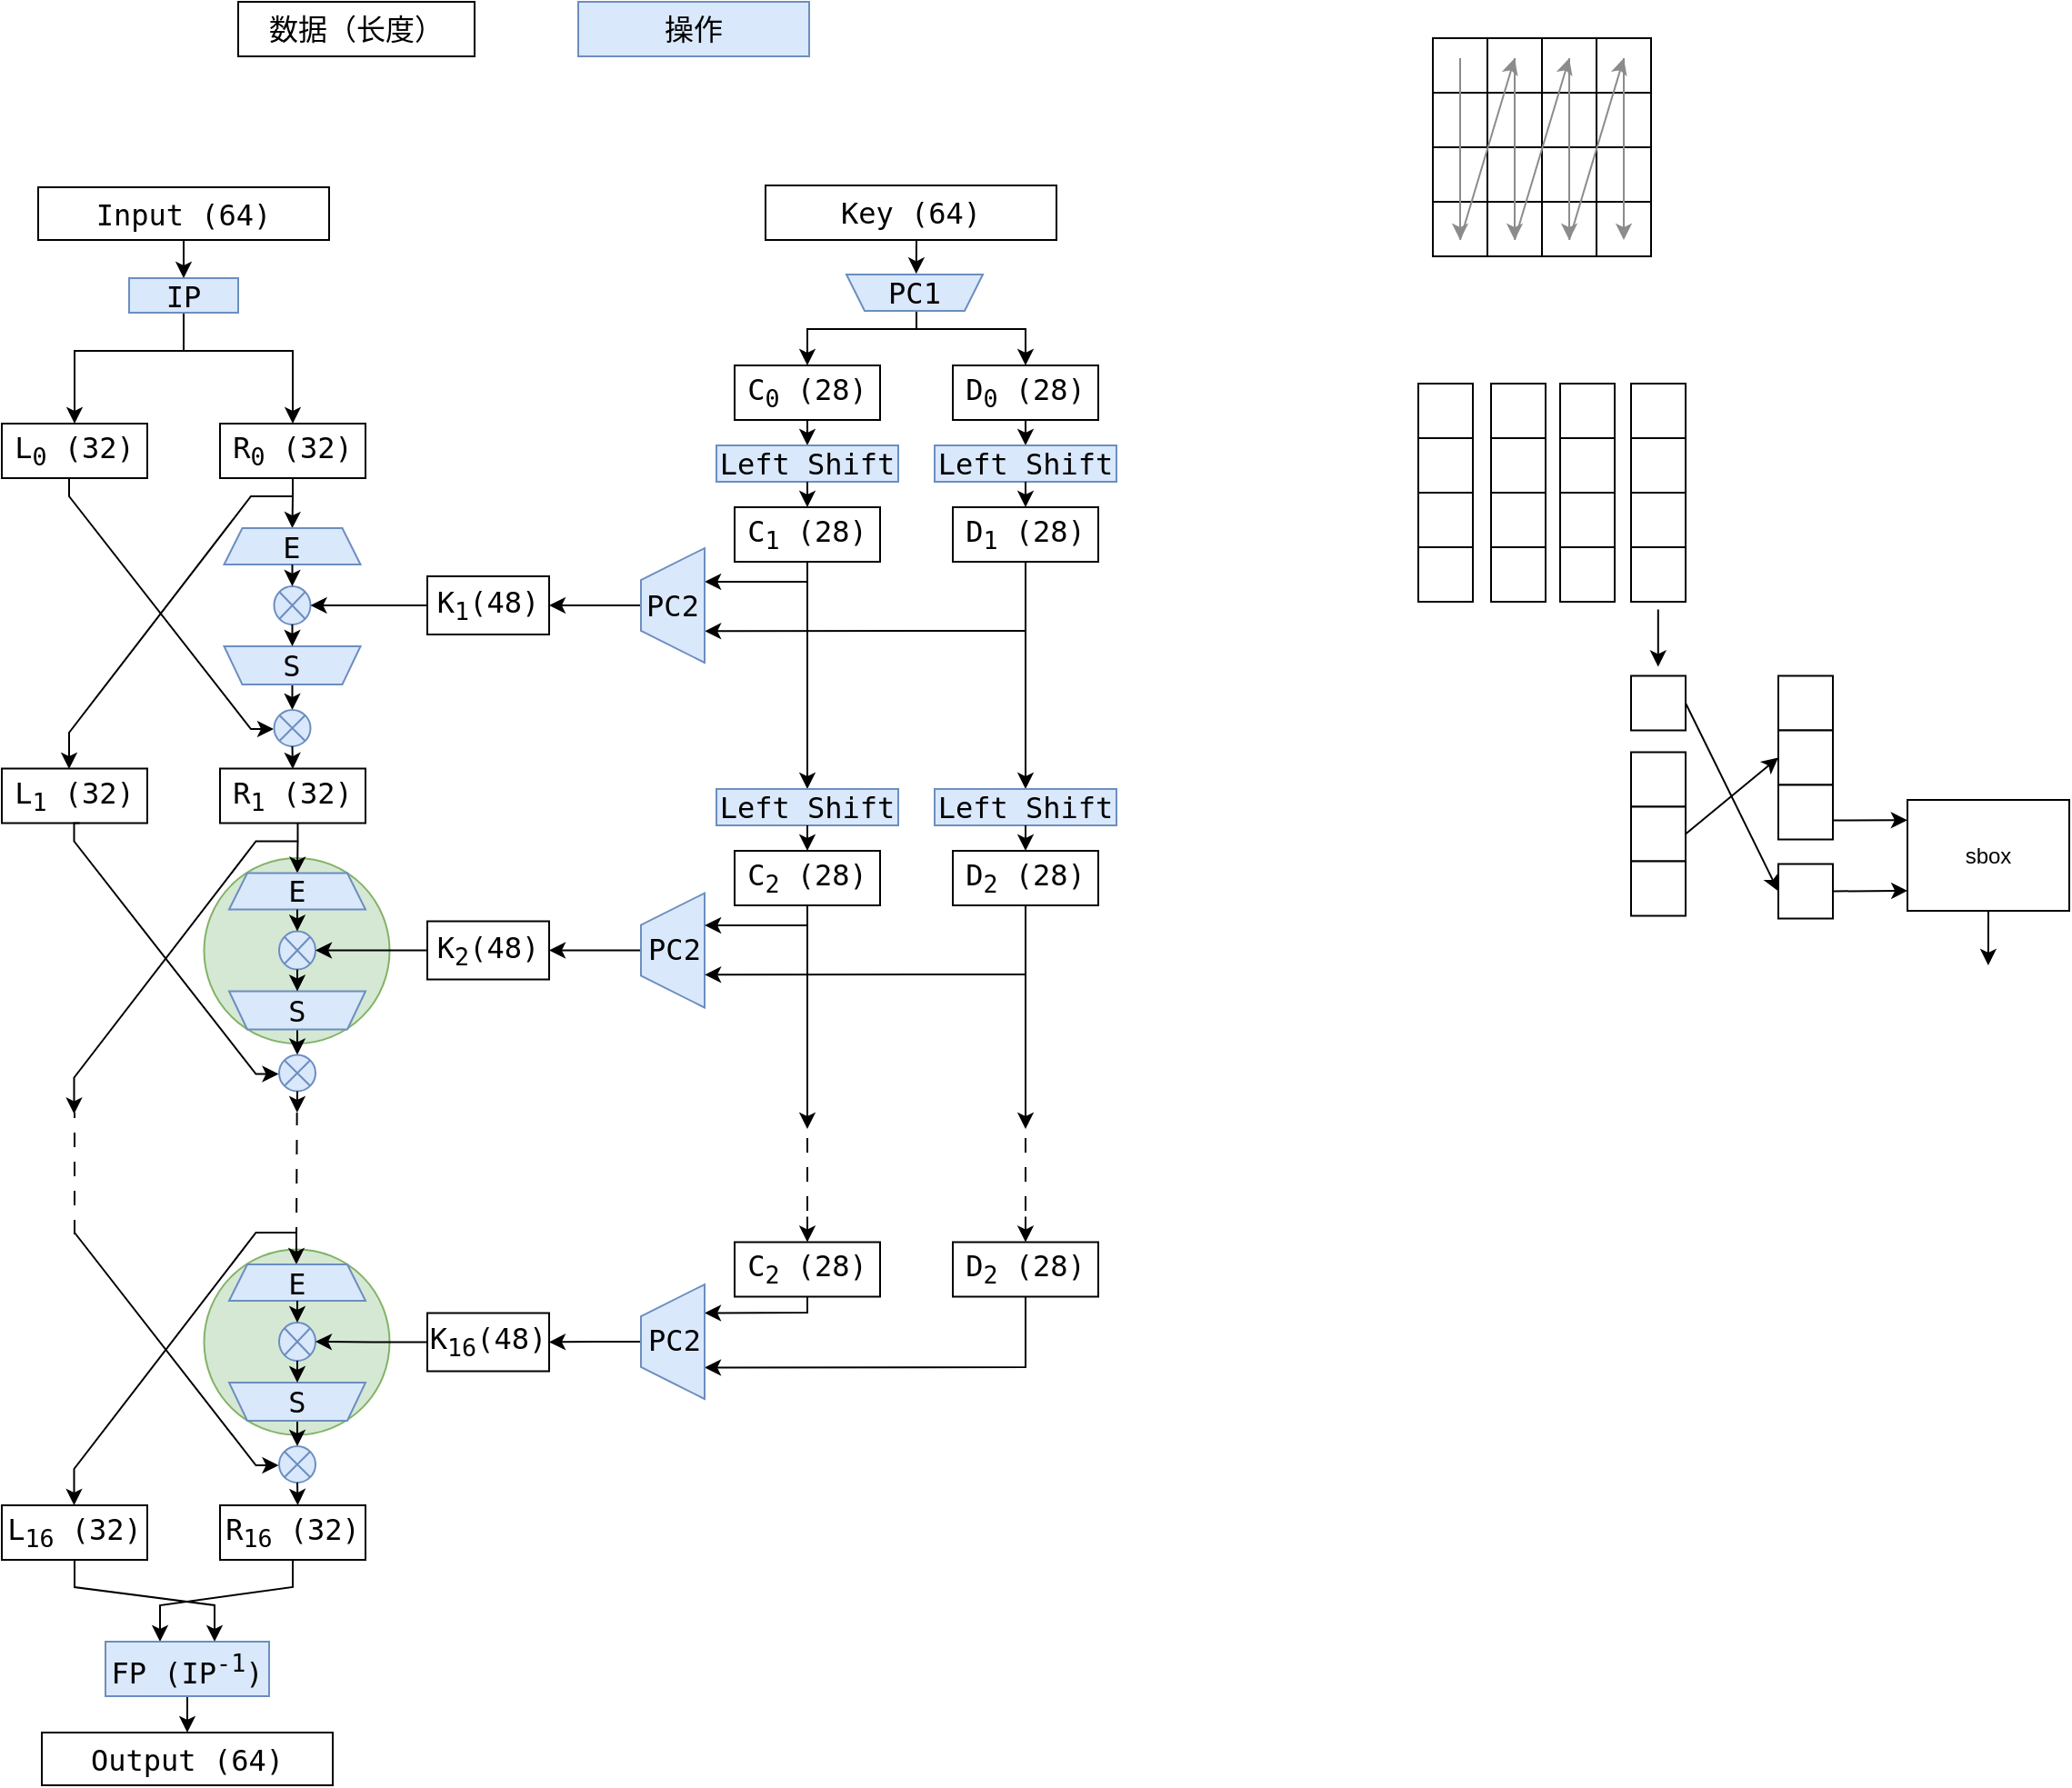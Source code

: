 <mxfile version="28.1.0">
  <diagram name="第 1 页" id="1tg29GMlNuZGiP-355ic">
    <mxGraphModel dx="373" dy="227" grid="1" gridSize="10" guides="1" tooltips="1" connect="1" arrows="1" fold="1" page="1" pageScale="1" pageWidth="827" pageHeight="1169" math="0" shadow="0" adaptiveColors="none">
      <root>
        <mxCell id="0" />
        <mxCell id="1" parent="0" />
        <mxCell id="FETZFHnWCQZqlO5JsZhI-25" style="edgeStyle=orthogonalEdgeStyle;rounded=0;orthogonalLoop=1;jettySize=auto;html=1;exitX=0.5;exitY=0;exitDx=0;exitDy=0;entryX=1;entryY=0.5;entryDx=0;entryDy=0;" edge="1" parent="1" source="FETZFHnWCQZqlO5JsZhI-21" target="FETZFHnWCQZqlO5JsZhI-14">
          <mxGeometry relative="1" as="geometry" />
        </mxCell>
        <mxCell id="FETZFHnWCQZqlO5JsZhI-21" value="" style="shape=trapezoid;perimeter=trapezoidPerimeter;whiteSpace=wrap;html=1;fixedSize=1;size=17.5;rotation=-90;fillColor=#dae8fc;strokeColor=#6c8ebf;fontFamily=Source Code Pro, DejaVu Sans Mono, Ubuntu Mono, Anonymous Pro, Droid Sans Mono, Menlo, Monaco, Consolas, Inconsolata, Courier, monospace, PingFang SC, Microsoft YaHei, sans-serif;" vertex="1" parent="1">
          <mxGeometry x="470.5" y="584.25" width="63" height="35" as="geometry" />
        </mxCell>
        <mxCell id="qdz_EZVD8mXz1i7pljkY-252" value="" style="ellipse;whiteSpace=wrap;html=1;aspect=fixed;fillColor=#d5e8d4;strokeColor=#82b366;fontFamily=Source Code Pro, DejaVu Sans Mono, Ubuntu Mono, Anonymous Pro, Droid Sans Mono, Menlo, Monaco, Consolas, Inconsolata, Courier, monospace, PingFang SC, Microsoft YaHei, sans-serif;" parent="1" vertex="1">
          <mxGeometry x="244.25" y="551" width="102" height="102" as="geometry" />
        </mxCell>
        <mxCell id="qdz_EZVD8mXz1i7pljkY-93" value="&lt;font style=&quot;font-size: 16px;&quot;&gt;R&lt;sub style=&quot;&quot;&gt;0&lt;/sub&gt;&lt;/font&gt;&lt;span style=&quot;font-size: 16px;&quot;&gt;&amp;nbsp;(32)&lt;/span&gt;" style="rounded=0;whiteSpace=wrap;html=1;fontFamily=Source Code Pro, DejaVu Sans Mono, Ubuntu Mono, Anonymous Pro, Droid Sans Mono, Menlo, Monaco, Consolas, Inconsolata, Courier, monospace, PingFang SC, Microsoft YaHei, sans-serif;" parent="1" vertex="1">
          <mxGeometry x="253" y="312" width="80" height="30" as="geometry" />
        </mxCell>
        <mxCell id="qdz_EZVD8mXz1i7pljkY-94" value="&lt;font style=&quot;font-size: 16px;&quot;&gt;L&lt;sub&gt;0&lt;/sub&gt;&lt;/font&gt;&lt;span style=&quot;font-size: 16px;&quot;&gt;&amp;nbsp;(32)&lt;/span&gt;" style="rounded=0;whiteSpace=wrap;html=1;fontFamily=Source Code Pro, DejaVu Sans Mono, Ubuntu Mono, Anonymous Pro, Droid Sans Mono, Menlo, Monaco, Consolas, Inconsolata, Courier, monospace, PingFang SC, Microsoft YaHei, sans-serif;" parent="1" vertex="1">
          <mxGeometry x="133" y="312" width="80" height="30" as="geometry" />
        </mxCell>
        <mxCell id="qdz_EZVD8mXz1i7pljkY-95" value="" style="endArrow=classic;html=1;rounded=0;exitX=0.5;exitY=1;exitDx=0;exitDy=0;fontFamily=Source Code Pro, DejaVu Sans Mono, Ubuntu Mono, Anonymous Pro, Droid Sans Mono, Menlo, Monaco, Consolas, Inconsolata, Courier, monospace, PingFang SC, Microsoft YaHei, sans-serif;" parent="1" edge="1">
          <mxGeometry width="50" height="50" relative="1" as="geometry">
            <mxPoint x="293" y="342" as="sourcePoint" />
            <mxPoint x="170" y="502" as="targetPoint" />
            <Array as="points">
              <mxPoint x="293" y="352" />
              <mxPoint x="270" y="352" />
              <mxPoint x="170" y="482" />
            </Array>
          </mxGeometry>
        </mxCell>
        <mxCell id="qdz_EZVD8mXz1i7pljkY-96" value="" style="endArrow=classic;html=1;rounded=0;entryX=-0.013;entryY=0.527;entryDx=0;entryDy=0;entryPerimeter=0;exitX=0.5;exitY=1;exitDx=0;exitDy=0;fontFamily=Source Code Pro, DejaVu Sans Mono, Ubuntu Mono, Anonymous Pro, Droid Sans Mono, Menlo, Monaco, Consolas, Inconsolata, Courier, monospace, PingFang SC, Microsoft YaHei, sans-serif;" parent="1" source="qdz_EZVD8mXz1i7pljkY-94" target="qdz_EZVD8mXz1i7pljkY-100" edge="1">
          <mxGeometry width="50" height="50" relative="1" as="geometry">
            <mxPoint x="173" y="340" as="sourcePoint" />
            <mxPoint x="282.75" y="477.5" as="targetPoint" />
            <Array as="points">
              <mxPoint x="170" y="342" />
              <mxPoint x="170" y="352" />
              <mxPoint x="270" y="480" />
            </Array>
          </mxGeometry>
        </mxCell>
        <mxCell id="qdz_EZVD8mXz1i7pljkY-97" value="" style="endArrow=classic;html=1;rounded=0;entryX=0.5;entryY=0;entryDx=0;entryDy=0;fontFamily=Source Code Pro, DejaVu Sans Mono, Ubuntu Mono, Anonymous Pro, Droid Sans Mono, Menlo, Monaco, Consolas, Inconsolata, Courier, monospace, PingFang SC, Microsoft YaHei, sans-serif;" parent="1" target="qdz_EZVD8mXz1i7pljkY-147" edge="1">
          <mxGeometry width="50" height="50" relative="1" as="geometry">
            <mxPoint x="293" y="352" as="sourcePoint" />
            <mxPoint x="292.8" y="372" as="targetPoint" />
          </mxGeometry>
        </mxCell>
        <mxCell id="qdz_EZVD8mXz1i7pljkY-99" value="" style="endArrow=classic;html=1;rounded=0;entryX=0.5;entryY=0;entryDx=0;entryDy=0;entryPerimeter=0;exitX=0.5;exitY=0;exitDx=0;exitDy=0;fontFamily=Source Code Pro, DejaVu Sans Mono, Ubuntu Mono, Anonymous Pro, Droid Sans Mono, Menlo, Monaco, Consolas, Inconsolata, Courier, monospace, PingFang SC, Microsoft YaHei, sans-serif;" parent="1" source="qdz_EZVD8mXz1i7pljkY-145" target="qdz_EZVD8mXz1i7pljkY-100" edge="1">
          <mxGeometry width="50" height="50" relative="1" as="geometry">
            <mxPoint x="293" y="460" as="sourcePoint" />
            <mxPoint x="292.75" y="484.5" as="targetPoint" />
          </mxGeometry>
        </mxCell>
        <mxCell id="qdz_EZVD8mXz1i7pljkY-100" value="" style="verticalLabelPosition=bottom;verticalAlign=top;html=1;shape=mxgraph.flowchart.or;fillColor=#dae8fc;strokeColor=#6c8ebf;fontFamily=Source Code Pro, DejaVu Sans Mono, Ubuntu Mono, Anonymous Pro, Droid Sans Mono, Menlo, Monaco, Consolas, Inconsolata, Courier, monospace, PingFang SC, Microsoft YaHei, sans-serif;" parent="1" vertex="1">
          <mxGeometry x="282.75" y="469.5" width="20" height="20" as="geometry" />
        </mxCell>
        <mxCell id="qdz_EZVD8mXz1i7pljkY-101" value="" style="endArrow=classic;html=1;rounded=0;exitX=0.5;exitY=1;exitDx=0;exitDy=0;exitPerimeter=0;fontFamily=Source Code Pro, DejaVu Sans Mono, Ubuntu Mono, Anonymous Pro, Droid Sans Mono, Menlo, Monaco, Consolas, Inconsolata, Courier, monospace, PingFang SC, Microsoft YaHei, sans-serif;" parent="1" source="qdz_EZVD8mXz1i7pljkY-100" edge="1">
          <mxGeometry width="50" height="50" relative="1" as="geometry">
            <mxPoint x="292.46" y="536.5" as="sourcePoint" />
            <mxPoint x="293" y="502" as="targetPoint" />
          </mxGeometry>
        </mxCell>
        <mxCell id="qdz_EZVD8mXz1i7pljkY-102" value="" style="endArrow=classic;html=1;rounded=0;entryX=0.5;entryY=0;entryDx=0;entryDy=0;exitX=0.5;exitY=1;exitDx=0;exitDy=0;fontFamily=Source Code Pro, DejaVu Sans Mono, Ubuntu Mono, Anonymous Pro, Droid Sans Mono, Menlo, Monaco, Consolas, Inconsolata, Courier, monospace, PingFang SC, Microsoft YaHei, sans-serif;" parent="1" source="qdz_EZVD8mXz1i7pljkY-104" target="qdz_EZVD8mXz1i7pljkY-93" edge="1">
          <mxGeometry width="50" height="50" relative="1" as="geometry">
            <mxPoint x="233" y="272" as="sourcePoint" />
            <mxPoint x="203" y="282" as="targetPoint" />
            <Array as="points">
              <mxPoint x="233" y="272" />
              <mxPoint x="293" y="272" />
            </Array>
          </mxGeometry>
        </mxCell>
        <mxCell id="qdz_EZVD8mXz1i7pljkY-103" value="" style="endArrow=classic;html=1;rounded=0;entryX=0.5;entryY=0;entryDx=0;entryDy=0;fontFamily=Source Code Pro, DejaVu Sans Mono, Ubuntu Mono, Anonymous Pro, Droid Sans Mono, Menlo, Monaco, Consolas, Inconsolata, Courier, monospace, PingFang SC, Microsoft YaHei, sans-serif;" parent="1" target="qdz_EZVD8mXz1i7pljkY-94" edge="1">
          <mxGeometry width="50" height="50" relative="1" as="geometry">
            <mxPoint x="240" y="272" as="sourcePoint" />
            <mxPoint x="133" y="272" as="targetPoint" />
            <Array as="points">
              <mxPoint x="173" y="272" />
            </Array>
          </mxGeometry>
        </mxCell>
        <mxCell id="qdz_EZVD8mXz1i7pljkY-104" value="&lt;font style=&quot;font-size: 16px;&quot;&gt;IP&lt;/font&gt;" style="rounded=0;whiteSpace=wrap;html=1;textShadow=0;fillColor=#dae8fc;strokeColor=#6c8ebf;fontFamily=Source Code Pro, DejaVu Sans Mono, Ubuntu Mono, Anonymous Pro, Droid Sans Mono, Menlo, Monaco, Consolas, Inconsolata, Courier, monospace, PingFang SC, Microsoft YaHei, sans-serif;" parent="1" vertex="1">
          <mxGeometry x="203" y="232" width="60" height="19" as="geometry" />
        </mxCell>
        <mxCell id="qdz_EZVD8mXz1i7pljkY-105" value="" style="endArrow=classic;html=1;rounded=0;entryX=0.5;entryY=0;entryDx=0;entryDy=0;exitX=0.5;exitY=1;exitDx=0;exitDy=0;strokeColor=#000000;fontFamily=Source Code Pro, DejaVu Sans Mono, Ubuntu Mono, Anonymous Pro, Droid Sans Mono, Menlo, Monaco, Consolas, Inconsolata, Courier, monospace, PingFang SC, Microsoft YaHei, sans-serif;" parent="1" source="qdz_EZVD8mXz1i7pljkY-106" target="qdz_EZVD8mXz1i7pljkY-104" edge="1">
          <mxGeometry width="50" height="50" relative="1" as="geometry">
            <mxPoint x="233" y="212" as="sourcePoint" />
            <mxPoint x="193" y="212" as="targetPoint" />
          </mxGeometry>
        </mxCell>
        <mxCell id="qdz_EZVD8mXz1i7pljkY-106" value="&lt;font style=&quot;font-size: 16px;&quot;&gt;Input (64)&lt;/font&gt;" style="rounded=0;whiteSpace=wrap;html=1;fontFamily=Source Code Pro, DejaVu Sans Mono, Ubuntu Mono, Anonymous Pro, Droid Sans Mono, Menlo, Monaco, Consolas, Inconsolata, Courier, monospace, PingFang SC, Microsoft YaHei, sans-serif;" parent="1" vertex="1">
          <mxGeometry x="153" y="182" width="160" height="29" as="geometry" />
        </mxCell>
        <mxCell id="qdz_EZVD8mXz1i7pljkY-109" value="&lt;font style=&quot;font-size: 16px;&quot;&gt;Key (64)&lt;/font&gt;" style="rounded=0;whiteSpace=wrap;html=1;fontFamily=Source Code Pro, DejaVu Sans Mono, Ubuntu Mono, Anonymous Pro, Droid Sans Mono, Menlo, Monaco, Consolas, Inconsolata, Courier, monospace, PingFang SC, Microsoft YaHei, sans-serif;" parent="1" vertex="1">
          <mxGeometry x="553" y="181" width="160" height="30" as="geometry" />
        </mxCell>
        <mxCell id="qdz_EZVD8mXz1i7pljkY-110" value="" style="endArrow=classic;html=1;rounded=0;entryX=0.515;entryY=-0.018;entryDx=0;entryDy=0;entryPerimeter=0;fontFamily=Source Code Pro, DejaVu Sans Mono, Ubuntu Mono, Anonymous Pro, Droid Sans Mono, Menlo, Monaco, Consolas, Inconsolata, Courier, monospace, PingFang SC, Microsoft YaHei, sans-serif;" parent="1" edge="1">
          <mxGeometry width="50" height="50" relative="1" as="geometry">
            <mxPoint x="636" y="211" as="sourcePoint" />
            <mxPoint x="635.9" y="229.64" as="targetPoint" />
          </mxGeometry>
        </mxCell>
        <mxCell id="qdz_EZVD8mXz1i7pljkY-111" value="&lt;font style=&quot;font-size: 16px;&quot;&gt;D&lt;sub style=&quot;&quot;&gt;0&lt;/sub&gt;&lt;/font&gt;&lt;span style=&quot;font-size: 16px;&quot;&gt;&amp;nbsp;(28)&lt;/span&gt;" style="rounded=0;whiteSpace=wrap;html=1;fontFamily=Source Code Pro, DejaVu Sans Mono, Ubuntu Mono, Anonymous Pro, Droid Sans Mono, Menlo, Monaco, Consolas, Inconsolata, Courier, monospace, PingFang SC, Microsoft YaHei, sans-serif;" parent="1" vertex="1">
          <mxGeometry x="656" y="280" width="80" height="30" as="geometry" />
        </mxCell>
        <mxCell id="qdz_EZVD8mXz1i7pljkY-112" value="&lt;font style=&quot;font-size: 16px;&quot;&gt;C&lt;sub&gt;0&lt;/sub&gt;&lt;/font&gt;&lt;span style=&quot;font-size: 16px;&quot;&gt;&amp;nbsp;(28)&lt;/span&gt;" style="rounded=0;whiteSpace=wrap;html=1;fontFamily=Source Code Pro, DejaVu Sans Mono, Ubuntu Mono, Anonymous Pro, Droid Sans Mono, Menlo, Monaco, Consolas, Inconsolata, Courier, monospace, PingFang SC, Microsoft YaHei, sans-serif;" parent="1" vertex="1">
          <mxGeometry x="536" y="280" width="80" height="30" as="geometry" />
        </mxCell>
        <mxCell id="qdz_EZVD8mXz1i7pljkY-113" value="" style="endArrow=classic;html=1;rounded=0;entryX=0.5;entryY=0;entryDx=0;entryDy=0;fontFamily=Source Code Pro, DejaVu Sans Mono, Ubuntu Mono, Anonymous Pro, Droid Sans Mono, Menlo, Monaco, Consolas, Inconsolata, Courier, monospace, PingFang SC, Microsoft YaHei, sans-serif;" parent="1" target="qdz_EZVD8mXz1i7pljkY-111" edge="1">
          <mxGeometry width="50" height="50" relative="1" as="geometry">
            <mxPoint x="636" y="250" as="sourcePoint" />
            <mxPoint x="606" y="260" as="targetPoint" />
            <Array as="points">
              <mxPoint x="636" y="260" />
              <mxPoint x="696" y="260" />
            </Array>
          </mxGeometry>
        </mxCell>
        <mxCell id="qdz_EZVD8mXz1i7pljkY-114" value="" style="endArrow=classic;html=1;rounded=0;entryX=0.5;entryY=0;entryDx=0;entryDy=0;fontFamily=Source Code Pro, DejaVu Sans Mono, Ubuntu Mono, Anonymous Pro, Droid Sans Mono, Menlo, Monaco, Consolas, Inconsolata, Courier, monospace, PingFang SC, Microsoft YaHei, sans-serif;" parent="1" target="qdz_EZVD8mXz1i7pljkY-112" edge="1">
          <mxGeometry width="50" height="50" relative="1" as="geometry">
            <mxPoint x="636" y="260" as="sourcePoint" />
            <mxPoint x="536" y="240" as="targetPoint" />
            <Array as="points">
              <mxPoint x="576" y="260" />
            </Array>
          </mxGeometry>
        </mxCell>
        <mxCell id="qdz_EZVD8mXz1i7pljkY-115" value="" style="endArrow=classic;html=1;rounded=0;exitX=0.5;exitY=1;exitDx=0;exitDy=0;entryX=0.5;entryY=0;entryDx=0;entryDy=0;fontFamily=Source Code Pro, DejaVu Sans Mono, Ubuntu Mono, Anonymous Pro, Droid Sans Mono, Menlo, Monaco, Consolas, Inconsolata, Courier, monospace, PingFang SC, Microsoft YaHei, sans-serif;" parent="1" source="qdz_EZVD8mXz1i7pljkY-112" target="qdz_EZVD8mXz1i7pljkY-116" edge="1">
          <mxGeometry width="50" height="50" relative="1" as="geometry">
            <mxPoint x="496" y="440" as="sourcePoint" />
            <mxPoint x="576" y="330" as="targetPoint" />
          </mxGeometry>
        </mxCell>
        <mxCell id="qdz_EZVD8mXz1i7pljkY-116" value="&lt;font&gt;&lt;span style=&quot;font-size: 16px;&quot;&gt;Left Shift&lt;/span&gt;&lt;/font&gt;" style="rounded=0;whiteSpace=wrap;html=1;textShadow=0;fillColor=#dae8fc;strokeColor=#6c8ebf;fontFamily=Source Code Pro, DejaVu Sans Mono, Ubuntu Mono, Anonymous Pro, Droid Sans Mono, Menlo, Monaco, Consolas, Inconsolata, Courier, monospace, PingFang SC, Microsoft YaHei, sans-serif;" parent="1" vertex="1">
          <mxGeometry x="526" y="324" width="100" height="20" as="geometry" />
        </mxCell>
        <mxCell id="qdz_EZVD8mXz1i7pljkY-117" value="" style="endArrow=classic;html=1;rounded=0;exitX=0.5;exitY=1;exitDx=0;exitDy=0;entryX=0.5;entryY=0;entryDx=0;entryDy=0;fontFamily=Source Code Pro, DejaVu Sans Mono, Ubuntu Mono, Anonymous Pro, Droid Sans Mono, Menlo, Monaco, Consolas, Inconsolata, Courier, monospace, PingFang SC, Microsoft YaHei, sans-serif;" parent="1" source="qdz_EZVD8mXz1i7pljkY-111" target="qdz_EZVD8mXz1i7pljkY-118" edge="1">
          <mxGeometry width="50" height="50" relative="1" as="geometry">
            <mxPoint x="696" y="310" as="sourcePoint" />
            <mxPoint x="696" y="330" as="targetPoint" />
          </mxGeometry>
        </mxCell>
        <mxCell id="qdz_EZVD8mXz1i7pljkY-118" value="&lt;font&gt;&lt;span style=&quot;font-size: 16px;&quot;&gt;Left Shift&lt;/span&gt;&lt;/font&gt;" style="rounded=0;whiteSpace=wrap;html=1;textShadow=0;fillColor=#dae8fc;strokeColor=#6c8ebf;fontFamily=Source Code Pro, DejaVu Sans Mono, Ubuntu Mono, Anonymous Pro, Droid Sans Mono, Menlo, Monaco, Consolas, Inconsolata, Courier, monospace, PingFang SC, Microsoft YaHei, sans-serif;" parent="1" vertex="1">
          <mxGeometry x="646" y="324" width="100" height="20" as="geometry" />
        </mxCell>
        <mxCell id="qdz_EZVD8mXz1i7pljkY-119" value="" style="endArrow=classic;html=1;rounded=0;exitX=0.5;exitY=1;exitDx=0;exitDy=0;entryX=0.5;entryY=0;entryDx=0;entryDy=0;fontFamily=Source Code Pro, DejaVu Sans Mono, Ubuntu Mono, Anonymous Pro, Droid Sans Mono, Menlo, Monaco, Consolas, Inconsolata, Courier, monospace, PingFang SC, Microsoft YaHei, sans-serif;" parent="1" source="qdz_EZVD8mXz1i7pljkY-116" target="qdz_EZVD8mXz1i7pljkY-122" edge="1">
          <mxGeometry width="50" height="50" relative="1" as="geometry">
            <mxPoint x="576" y="350" as="sourcePoint" />
            <mxPoint x="576" y="370" as="targetPoint" />
          </mxGeometry>
        </mxCell>
        <mxCell id="qdz_EZVD8mXz1i7pljkY-120" value="" style="endArrow=classic;html=1;rounded=0;exitX=0.5;exitY=1;exitDx=0;exitDy=0;entryX=0.5;entryY=0;entryDx=0;entryDy=0;fontFamily=Source Code Pro, DejaVu Sans Mono, Ubuntu Mono, Anonymous Pro, Droid Sans Mono, Menlo, Monaco, Consolas, Inconsolata, Courier, monospace, PingFang SC, Microsoft YaHei, sans-serif;" parent="1" source="qdz_EZVD8mXz1i7pljkY-118" target="qdz_EZVD8mXz1i7pljkY-121" edge="1">
          <mxGeometry width="50" height="50" relative="1" as="geometry">
            <mxPoint x="695.79" y="350" as="sourcePoint" />
            <mxPoint x="695.79" y="370" as="targetPoint" />
          </mxGeometry>
        </mxCell>
        <mxCell id="qdz_EZVD8mXz1i7pljkY-121" value="&lt;font style=&quot;font-size: 16px;&quot;&gt;D&lt;sub style=&quot;&quot;&gt;1&lt;/sub&gt;&lt;/font&gt;&lt;span style=&quot;font-size: 16px;&quot;&gt;&amp;nbsp;(28)&lt;/span&gt;" style="rounded=0;whiteSpace=wrap;html=1;fontFamily=Source Code Pro, DejaVu Sans Mono, Ubuntu Mono, Anonymous Pro, Droid Sans Mono, Menlo, Monaco, Consolas, Inconsolata, Courier, monospace, PingFang SC, Microsoft YaHei, sans-serif;" parent="1" vertex="1">
          <mxGeometry x="656" y="358" width="80" height="30" as="geometry" />
        </mxCell>
        <mxCell id="qdz_EZVD8mXz1i7pljkY-122" value="&lt;font style=&quot;font-size: 16px;&quot;&gt;C&lt;sub&gt;1&lt;/sub&gt;&lt;/font&gt;&lt;span style=&quot;font-size: 16px;&quot;&gt;&amp;nbsp;(28)&lt;/span&gt;" style="rounded=0;whiteSpace=wrap;html=1;fontFamily=Source Code Pro, DejaVu Sans Mono, Ubuntu Mono, Anonymous Pro, Droid Sans Mono, Menlo, Monaco, Consolas, Inconsolata, Courier, monospace, PingFang SC, Microsoft YaHei, sans-serif;" parent="1" vertex="1">
          <mxGeometry x="536" y="358" width="80" height="30" as="geometry" />
        </mxCell>
        <mxCell id="qdz_EZVD8mXz1i7pljkY-123" value="" style="endArrow=classic;html=1;rounded=0;exitX=0.5;exitY=1;exitDx=0;exitDy=0;entryX=0.5;entryY=0;entryDx=0;entryDy=0;fontFamily=Source Code Pro, DejaVu Sans Mono, Ubuntu Mono, Anonymous Pro, Droid Sans Mono, Menlo, Monaco, Consolas, Inconsolata, Courier, monospace, PingFang SC, Microsoft YaHei, sans-serif;" parent="1" source="qdz_EZVD8mXz1i7pljkY-122" target="qdz_EZVD8mXz1i7pljkY-234" edge="1">
          <mxGeometry width="50" height="50" relative="1" as="geometry">
            <mxPoint x="496" y="530" as="sourcePoint" />
            <mxPoint x="576" y="511" as="targetPoint" />
          </mxGeometry>
        </mxCell>
        <mxCell id="qdz_EZVD8mXz1i7pljkY-125" value="" style="endArrow=classic;html=1;rounded=0;exitX=0.5;exitY=1;exitDx=0;exitDy=0;entryX=0.5;entryY=0;entryDx=0;entryDy=0;fontFamily=Source Code Pro, DejaVu Sans Mono, Ubuntu Mono, Anonymous Pro, Droid Sans Mono, Menlo, Monaco, Consolas, Inconsolata, Courier, monospace, PingFang SC, Microsoft YaHei, sans-serif;" parent="1" source="qdz_EZVD8mXz1i7pljkY-121" target="qdz_EZVD8mXz1i7pljkY-235" edge="1">
          <mxGeometry width="50" height="50" relative="1" as="geometry">
            <mxPoint x="696" y="400" as="sourcePoint" />
            <mxPoint x="696" y="511" as="targetPoint" />
          </mxGeometry>
        </mxCell>
        <mxCell id="qdz_EZVD8mXz1i7pljkY-129" value="" style="endArrow=classic;html=1;rounded=0;edgeStyle=elbowEdgeStyle;elbow=vertical;entryX=0.704;entryY=1.002;entryDx=0;entryDy=0;entryPerimeter=0;fontFamily=Source Code Pro, DejaVu Sans Mono, Ubuntu Mono, Anonymous Pro, Droid Sans Mono, Menlo, Monaco, Consolas, Inconsolata, Courier, monospace, PingFang SC, Microsoft YaHei, sans-serif;" parent="1" target="qdz_EZVD8mXz1i7pljkY-131" edge="1">
          <mxGeometry width="50" height="50" relative="1" as="geometry">
            <mxPoint x="576" y="399" as="sourcePoint" />
            <mxPoint x="523" y="399" as="targetPoint" />
          </mxGeometry>
        </mxCell>
        <mxCell id="qdz_EZVD8mXz1i7pljkY-130" value="" style="endArrow=classic;html=1;rounded=0;elbow=vertical;entryX=0.275;entryY=1.002;entryDx=0;entryDy=0;entryPerimeter=0;fontFamily=Source Code Pro, DejaVu Sans Mono, Ubuntu Mono, Anonymous Pro, Droid Sans Mono, Menlo, Monaco, Consolas, Inconsolata, Courier, monospace, PingFang SC, Microsoft YaHei, sans-serif;" parent="1" target="qdz_EZVD8mXz1i7pljkY-131" edge="1">
          <mxGeometry width="50" height="50" relative="1" as="geometry">
            <mxPoint x="696" y="426" as="sourcePoint" />
            <mxPoint x="523" y="425" as="targetPoint" />
          </mxGeometry>
        </mxCell>
        <mxCell id="FETZFHnWCQZqlO5JsZhI-26" style="edgeStyle=orthogonalEdgeStyle;rounded=0;orthogonalLoop=1;jettySize=auto;html=1;exitX=0.5;exitY=0;exitDx=0;exitDy=0;entryX=1;entryY=0.5;entryDx=0;entryDy=0;" edge="1" parent="1" source="qdz_EZVD8mXz1i7pljkY-131" target="FETZFHnWCQZqlO5JsZhI-3">
          <mxGeometry relative="1" as="geometry" />
        </mxCell>
        <mxCell id="qdz_EZVD8mXz1i7pljkY-131" value="" style="shape=trapezoid;perimeter=trapezoidPerimeter;whiteSpace=wrap;html=1;fixedSize=1;size=17.5;rotation=-90;fillColor=#dae8fc;strokeColor=#6c8ebf;fontFamily=Source Code Pro, DejaVu Sans Mono, Ubuntu Mono, Anonymous Pro, Droid Sans Mono, Menlo, Monaco, Consolas, Inconsolata, Courier, monospace, PingFang SC, Microsoft YaHei, sans-serif;" parent="1" vertex="1">
          <mxGeometry x="470.5" y="394.5" width="63" height="35" as="geometry" />
        </mxCell>
        <mxCell id="qdz_EZVD8mXz1i7pljkY-132" value="" style="shape=trapezoid;perimeter=trapezoidPerimeter;html=1;fixedSize=1;size=10;rotation=-180;horizontal=1;labelBorderColor=none;verticalAlign=middle;align=center;fontSize=16;whiteSpace=wrap;textDirection=ltr;fillColor=#dae8fc;strokeColor=#6c8ebf;fontFamily=Source Code Pro, DejaVu Sans Mono, Ubuntu Mono, Anonymous Pro, Droid Sans Mono, Menlo, Monaco, Consolas, Inconsolata, Courier, monospace, PingFang SC, Microsoft YaHei, sans-serif;" parent="1" vertex="1">
          <mxGeometry x="597.5" y="230" width="75" height="20" as="geometry" />
        </mxCell>
        <mxCell id="qdz_EZVD8mXz1i7pljkY-133" value="&lt;font style=&quot;font-size: 16px;&quot;&gt;PC1&lt;/font&gt;" style="text;html=1;align=center;verticalAlign=middle;whiteSpace=wrap;rounded=0;fontFamily=Source Code Pro, DejaVu Sans Mono, Ubuntu Mono, Anonymous Pro, Droid Sans Mono, Menlo, Monaco, Consolas, Inconsolata, Courier, monospace, PingFang SC, Microsoft YaHei, sans-serif;" parent="1" vertex="1">
          <mxGeometry x="605" y="225" width="60" height="30" as="geometry" />
        </mxCell>
        <mxCell id="qdz_EZVD8mXz1i7pljkY-134" value="&lt;font style=&quot;font-size: 16px;&quot;&gt;PC2&lt;/font&gt;" style="text;html=1;align=center;verticalAlign=middle;whiteSpace=wrap;rounded=0;fontFamily=Source Code Pro, DejaVu Sans Mono, Ubuntu Mono, Anonymous Pro, Droid Sans Mono, Menlo, Monaco, Consolas, Inconsolata, Courier, monospace, PingFang SC, Microsoft YaHei, sans-serif;" parent="1" vertex="1">
          <mxGeometry x="487" y="397" width="30" height="30" as="geometry" />
        </mxCell>
        <mxCell id="qdz_EZVD8mXz1i7pljkY-145" value="" style="shape=trapezoid;perimeter=trapezoidPerimeter;html=1;fixedSize=1;size=10;rotation=-180;horizontal=1;labelBorderColor=none;verticalAlign=middle;align=center;fontSize=16;whiteSpace=wrap;textDirection=ltr;fillColor=#dae8fc;strokeColor=#6c8ebf;fontFamily=Source Code Pro, DejaVu Sans Mono, Ubuntu Mono, Anonymous Pro, Droid Sans Mono, Menlo, Monaco, Consolas, Inconsolata, Courier, monospace, PingFang SC, Microsoft YaHei, sans-serif;" parent="1" vertex="1">
          <mxGeometry x="255.25" y="434.5" width="75" height="21" as="geometry" />
        </mxCell>
        <mxCell id="qdz_EZVD8mXz1i7pljkY-146" value="&lt;font style=&quot;font-size: 16px;&quot;&gt;S&lt;/font&gt;" style="text;html=1;align=center;verticalAlign=middle;whiteSpace=wrap;rounded=0;fontFamily=Source Code Pro, DejaVu Sans Mono, Ubuntu Mono, Anonymous Pro, Droid Sans Mono, Menlo, Monaco, Consolas, Inconsolata, Courier, monospace, PingFang SC, Microsoft YaHei, sans-serif;" parent="1" vertex="1">
          <mxGeometry x="280" y="437.25" width="25" height="15.5" as="geometry" />
        </mxCell>
        <mxCell id="qdz_EZVD8mXz1i7pljkY-147" value="&lt;font&gt;E&lt;/font&gt;" style="shape=trapezoid;perimeter=trapezoidPerimeter;html=1;fixedSize=1;size=10;rotation=0;horizontal=1;labelBorderColor=none;verticalAlign=middle;align=center;fontSize=16;whiteSpace=wrap;textDirection=ltr;fillColor=#dae8fc;strokeColor=#6c8ebf;fontFamily=Source Code Pro, DejaVu Sans Mono, Ubuntu Mono, Anonymous Pro, Droid Sans Mono, Menlo, Monaco, Consolas, Inconsolata, Courier, monospace, PingFang SC, Microsoft YaHei, sans-serif;" parent="1" vertex="1">
          <mxGeometry x="255.25" y="369.5" width="75" height="20" as="geometry" />
        </mxCell>
        <mxCell id="qdz_EZVD8mXz1i7pljkY-148" value="" style="verticalLabelPosition=bottom;verticalAlign=top;html=1;shape=mxgraph.flowchart.or;fillColor=#dae8fc;strokeColor=#6c8ebf;fontFamily=Source Code Pro, DejaVu Sans Mono, Ubuntu Mono, Anonymous Pro, Droid Sans Mono, Menlo, Monaco, Consolas, Inconsolata, Courier, monospace, PingFang SC, Microsoft YaHei, sans-serif;" parent="1" vertex="1">
          <mxGeometry x="282.75" y="401.5" width="20" height="21" as="geometry" />
        </mxCell>
        <mxCell id="qdz_EZVD8mXz1i7pljkY-149" value="" style="endArrow=classic;html=1;rounded=0;fontFamily=Source Code Pro, DejaVu Sans Mono, Ubuntu Mono, Anonymous Pro, Droid Sans Mono, Menlo, Monaco, Consolas, Inconsolata, Courier, monospace, PingFang SC, Microsoft YaHei, sans-serif;fontSize=16;fontColor=default;labelBorderColor=none;horizontal=1;textDirection=ltr;entryX=0.5;entryY=0;entryDx=0;entryDy=0;entryPerimeter=0;exitX=0.5;exitY=1;exitDx=0;exitDy=0;" parent="1" source="qdz_EZVD8mXz1i7pljkY-147" target="qdz_EZVD8mXz1i7pljkY-148" edge="1">
          <mxGeometry width="50" height="50" relative="1" as="geometry">
            <mxPoint x="292.64" y="386.5" as="sourcePoint" />
            <mxPoint x="292.75" y="404.5" as="targetPoint" />
          </mxGeometry>
        </mxCell>
        <mxCell id="qdz_EZVD8mXz1i7pljkY-150" value="" style="endArrow=classic;html=1;rounded=0;fontFamily=Source Code Pro, DejaVu Sans Mono, Ubuntu Mono, Anonymous Pro, Droid Sans Mono, Menlo, Monaco, Consolas, Inconsolata, Courier, monospace, PingFang SC, Microsoft YaHei, sans-serif;fontSize=16;fontColor=default;labelBorderColor=none;horizontal=1;textDirection=ltr;entryX=0.5;entryY=1;entryDx=0;entryDy=0;exitX=0.5;exitY=1;exitDx=0;exitDy=0;exitPerimeter=0;" parent="1" source="qdz_EZVD8mXz1i7pljkY-148" target="qdz_EZVD8mXz1i7pljkY-145" edge="1">
          <mxGeometry width="50" height="50" relative="1" as="geometry">
            <mxPoint x="292.64" y="425.5" as="sourcePoint" />
            <mxPoint x="292.75" y="443.5" as="targetPoint" />
          </mxGeometry>
        </mxCell>
        <mxCell id="qdz_EZVD8mXz1i7pljkY-173" value="&lt;font style=&quot;font-size: 16px;&quot;&gt;R&lt;sub style=&quot;&quot;&gt;1&lt;/sub&gt;&lt;/font&gt;&lt;span style=&quot;font-size: 16px;&quot;&gt;&amp;nbsp;(32)&lt;/span&gt;" style="rounded=0;whiteSpace=wrap;html=1;fontFamily=Source Code Pro, DejaVu Sans Mono, Ubuntu Mono, Anonymous Pro, Droid Sans Mono, Menlo, Monaco, Consolas, Inconsolata, Courier, monospace, PingFang SC, Microsoft YaHei, sans-serif;" parent="1" vertex="1">
          <mxGeometry x="253" y="501.75" width="80" height="30" as="geometry" />
        </mxCell>
        <mxCell id="qdz_EZVD8mXz1i7pljkY-174" value="&lt;font style=&quot;font-size: 16px;&quot;&gt;L&lt;sub&gt;1&lt;/sub&gt;&lt;/font&gt;&lt;span style=&quot;font-size: 16px;&quot;&gt;&amp;nbsp;(32)&lt;/span&gt;" style="rounded=0;whiteSpace=wrap;html=1;fontFamily=Source Code Pro, DejaVu Sans Mono, Ubuntu Mono, Anonymous Pro, Droid Sans Mono, Menlo, Monaco, Consolas, Inconsolata, Courier, monospace, PingFang SC, Microsoft YaHei, sans-serif;" parent="1" vertex="1">
          <mxGeometry x="133" y="501.75" width="80" height="30" as="geometry" />
        </mxCell>
        <mxCell id="qdz_EZVD8mXz1i7pljkY-175" value="" style="endArrow=classic;html=1;rounded=0;exitX=0.5;exitY=1;exitDx=0;exitDy=0;fontFamily=Source Code Pro, DejaVu Sans Mono, Ubuntu Mono, Anonymous Pro, Droid Sans Mono, Menlo, Monaco, Consolas, Inconsolata, Courier, monospace, PingFang SC, Microsoft YaHei, sans-serif;" parent="1" edge="1">
          <mxGeometry width="50" height="50" relative="1" as="geometry">
            <mxPoint x="295.75" y="531.75" as="sourcePoint" />
            <mxPoint x="172.75" y="691.75" as="targetPoint" />
            <Array as="points">
              <mxPoint x="295.75" y="541.75" />
              <mxPoint x="272.75" y="541.75" />
              <mxPoint x="172.75" y="671.75" />
            </Array>
          </mxGeometry>
        </mxCell>
        <mxCell id="qdz_EZVD8mXz1i7pljkY-176" value="" style="endArrow=classic;html=1;rounded=0;entryX=-0.013;entryY=0.527;entryDx=0;entryDy=0;entryPerimeter=0;exitX=0.5;exitY=1;exitDx=0;exitDy=0;fontFamily=Source Code Pro, DejaVu Sans Mono, Ubuntu Mono, Anonymous Pro, Droid Sans Mono, Menlo, Monaco, Consolas, Inconsolata, Courier, monospace, PingFang SC, Microsoft YaHei, sans-serif;" parent="1" target="qdz_EZVD8mXz1i7pljkY-179" edge="1">
          <mxGeometry width="50" height="50" relative="1" as="geometry">
            <mxPoint x="175.75" y="531.75" as="sourcePoint" />
            <mxPoint x="285.5" y="667.25" as="targetPoint" />
            <Array as="points">
              <mxPoint x="172.75" y="531.75" />
              <mxPoint x="172.75" y="541.75" />
              <mxPoint x="272.75" y="669.75" />
            </Array>
          </mxGeometry>
        </mxCell>
        <mxCell id="qdz_EZVD8mXz1i7pljkY-177" value="" style="endArrow=classic;html=1;rounded=0;entryX=0.5;entryY=0;entryDx=0;entryDy=0;fontFamily=Source Code Pro, DejaVu Sans Mono, Ubuntu Mono, Anonymous Pro, Droid Sans Mono, Menlo, Monaco, Consolas, Inconsolata, Courier, monospace, PingFang SC, Microsoft YaHei, sans-serif;" parent="1" target="qdz_EZVD8mXz1i7pljkY-183" edge="1">
          <mxGeometry width="50" height="50" relative="1" as="geometry">
            <mxPoint x="295.75" y="541.75" as="sourcePoint" />
            <mxPoint x="295.55" y="561.75" as="targetPoint" />
          </mxGeometry>
        </mxCell>
        <mxCell id="qdz_EZVD8mXz1i7pljkY-178" value="" style="endArrow=classic;html=1;rounded=0;entryX=0.5;entryY=0;entryDx=0;entryDy=0;entryPerimeter=0;exitX=0.5;exitY=0;exitDx=0;exitDy=0;fontFamily=Source Code Pro, DejaVu Sans Mono, Ubuntu Mono, Anonymous Pro, Droid Sans Mono, Menlo, Monaco, Consolas, Inconsolata, Courier, monospace, PingFang SC, Microsoft YaHei, sans-serif;" parent="1" source="qdz_EZVD8mXz1i7pljkY-181" target="qdz_EZVD8mXz1i7pljkY-179" edge="1">
          <mxGeometry width="50" height="50" relative="1" as="geometry">
            <mxPoint x="295.75" y="649.75" as="sourcePoint" />
            <mxPoint x="295.5" y="674.25" as="targetPoint" />
          </mxGeometry>
        </mxCell>
        <mxCell id="qdz_EZVD8mXz1i7pljkY-179" value="" style="verticalLabelPosition=bottom;verticalAlign=top;html=1;shape=mxgraph.flowchart.or;fillColor=#dae8fc;strokeColor=#6c8ebf;fontFamily=Source Code Pro, DejaVu Sans Mono, Ubuntu Mono, Anonymous Pro, Droid Sans Mono, Menlo, Monaco, Consolas, Inconsolata, Courier, monospace, PingFang SC, Microsoft YaHei, sans-serif;" parent="1" vertex="1">
          <mxGeometry x="285.5" y="659.25" width="20" height="20" as="geometry" />
        </mxCell>
        <mxCell id="qdz_EZVD8mXz1i7pljkY-180" value="" style="endArrow=classic;html=1;rounded=0;exitX=0.5;exitY=1;exitDx=0;exitDy=0;exitPerimeter=0;fontFamily=Source Code Pro, DejaVu Sans Mono, Ubuntu Mono, Anonymous Pro, Droid Sans Mono, Menlo, Monaco, Consolas, Inconsolata, Courier, monospace, PingFang SC, Microsoft YaHei, sans-serif;" parent="1" source="qdz_EZVD8mXz1i7pljkY-179" edge="1">
          <mxGeometry width="50" height="50" relative="1" as="geometry">
            <mxPoint x="295.21" y="726.25" as="sourcePoint" />
            <mxPoint x="295.4" y="691" as="targetPoint" />
          </mxGeometry>
        </mxCell>
        <mxCell id="qdz_EZVD8mXz1i7pljkY-181" value="" style="shape=trapezoid;perimeter=trapezoidPerimeter;html=1;fixedSize=1;size=10;rotation=-180;horizontal=1;labelBorderColor=none;verticalAlign=middle;align=center;fontSize=16;whiteSpace=wrap;textDirection=ltr;fillColor=#dae8fc;strokeColor=#6c8ebf;fontFamily=Source Code Pro, DejaVu Sans Mono, Ubuntu Mono, Anonymous Pro, Droid Sans Mono, Menlo, Monaco, Consolas, Inconsolata, Courier, monospace, PingFang SC, Microsoft YaHei, sans-serif;" parent="1" vertex="1">
          <mxGeometry x="258" y="624.25" width="75" height="21" as="geometry" />
        </mxCell>
        <mxCell id="qdz_EZVD8mXz1i7pljkY-182" value="&lt;font style=&quot;font-size: 16px;&quot;&gt;S&lt;/font&gt;" style="text;html=1;align=center;verticalAlign=middle;whiteSpace=wrap;rounded=0;fontFamily=Source Code Pro, DejaVu Sans Mono, Ubuntu Mono, Anonymous Pro, Droid Sans Mono, Menlo, Monaco, Consolas, Inconsolata, Courier, monospace, PingFang SC, Microsoft YaHei, sans-serif;" parent="1" vertex="1">
          <mxGeometry x="282.75" y="627" width="25" height="15.5" as="geometry" />
        </mxCell>
        <mxCell id="qdz_EZVD8mXz1i7pljkY-183" value="&lt;font&gt;E&lt;/font&gt;" style="shape=trapezoid;perimeter=trapezoidPerimeter;html=1;fixedSize=1;size=10;rotation=0;horizontal=1;labelBorderColor=none;verticalAlign=middle;align=center;fontSize=16;whiteSpace=wrap;textDirection=ltr;fillColor=#dae8fc;strokeColor=#6c8ebf;fontFamily=Source Code Pro, DejaVu Sans Mono, Ubuntu Mono, Anonymous Pro, Droid Sans Mono, Menlo, Monaco, Consolas, Inconsolata, Courier, monospace, PingFang SC, Microsoft YaHei, sans-serif;" parent="1" vertex="1">
          <mxGeometry x="258" y="559.25" width="75" height="20" as="geometry" />
        </mxCell>
        <mxCell id="qdz_EZVD8mXz1i7pljkY-184" value="" style="verticalLabelPosition=bottom;verticalAlign=top;html=1;shape=mxgraph.flowchart.or;fillColor=#dae8fc;strokeColor=#6c8ebf;fontFamily=Source Code Pro, DejaVu Sans Mono, Ubuntu Mono, Anonymous Pro, Droid Sans Mono, Menlo, Monaco, Consolas, Inconsolata, Courier, monospace, PingFang SC, Microsoft YaHei, sans-serif;" parent="1" vertex="1">
          <mxGeometry x="285.5" y="591.25" width="20" height="21" as="geometry" />
        </mxCell>
        <mxCell id="qdz_EZVD8mXz1i7pljkY-185" value="" style="endArrow=classic;html=1;rounded=0;fontFamily=Source Code Pro, DejaVu Sans Mono, Ubuntu Mono, Anonymous Pro, Droid Sans Mono, Menlo, Monaco, Consolas, Inconsolata, Courier, monospace, PingFang SC, Microsoft YaHei, sans-serif;fontSize=16;fontColor=default;labelBorderColor=none;horizontal=1;textDirection=ltr;entryX=0.5;entryY=0;entryDx=0;entryDy=0;entryPerimeter=0;exitX=0.5;exitY=1;exitDx=0;exitDy=0;" parent="1" source="qdz_EZVD8mXz1i7pljkY-183" target="qdz_EZVD8mXz1i7pljkY-184" edge="1">
          <mxGeometry width="50" height="50" relative="1" as="geometry">
            <mxPoint x="295.39" y="576.25" as="sourcePoint" />
            <mxPoint x="295.5" y="594.25" as="targetPoint" />
          </mxGeometry>
        </mxCell>
        <mxCell id="qdz_EZVD8mXz1i7pljkY-186" value="" style="endArrow=classic;html=1;rounded=0;fontFamily=Source Code Pro, DejaVu Sans Mono, Ubuntu Mono, Anonymous Pro, Droid Sans Mono, Menlo, Monaco, Consolas, Inconsolata, Courier, monospace, PingFang SC, Microsoft YaHei, sans-serif;fontSize=16;fontColor=default;labelBorderColor=none;horizontal=1;textDirection=ltr;entryX=0.5;entryY=1;entryDx=0;entryDy=0;exitX=0.5;exitY=1;exitDx=0;exitDy=0;exitPerimeter=0;" parent="1" source="qdz_EZVD8mXz1i7pljkY-184" target="qdz_EZVD8mXz1i7pljkY-181" edge="1">
          <mxGeometry width="50" height="50" relative="1" as="geometry">
            <mxPoint x="295.39" y="615.25" as="sourcePoint" />
            <mxPoint x="295.5" y="633.25" as="targetPoint" />
          </mxGeometry>
        </mxCell>
        <mxCell id="qdz_EZVD8mXz1i7pljkY-234" value="&lt;font&gt;&lt;span style=&quot;font-size: 16px;&quot;&gt;Left Shift&lt;/span&gt;&lt;/font&gt;" style="rounded=0;whiteSpace=wrap;html=1;textShadow=0;fillColor=#dae8fc;strokeColor=#6c8ebf;fontFamily=Source Code Pro, DejaVu Sans Mono, Ubuntu Mono, Anonymous Pro, Droid Sans Mono, Menlo, Monaco, Consolas, Inconsolata, Courier, monospace, PingFang SC, Microsoft YaHei, sans-serif;" parent="1" vertex="1">
          <mxGeometry x="526" y="513" width="100" height="20" as="geometry" />
        </mxCell>
        <mxCell id="qdz_EZVD8mXz1i7pljkY-235" value="&lt;font&gt;&lt;span style=&quot;font-size: 16px;&quot;&gt;Left Shift&lt;/span&gt;&lt;/font&gt;" style="rounded=0;whiteSpace=wrap;html=1;textShadow=0;fillColor=#dae8fc;strokeColor=#6c8ebf;fontFamily=Source Code Pro, DejaVu Sans Mono, Ubuntu Mono, Anonymous Pro, Droid Sans Mono, Menlo, Monaco, Consolas, Inconsolata, Courier, monospace, PingFang SC, Microsoft YaHei, sans-serif;" parent="1" vertex="1">
          <mxGeometry x="646" y="513" width="100" height="20" as="geometry" />
        </mxCell>
        <mxCell id="qdz_EZVD8mXz1i7pljkY-236" value="" style="endArrow=classic;html=1;rounded=0;exitX=0.5;exitY=1;exitDx=0;exitDy=0;entryX=0.5;entryY=0;entryDx=0;entryDy=0;fontFamily=Source Code Pro, DejaVu Sans Mono, Ubuntu Mono, Anonymous Pro, Droid Sans Mono, Menlo, Monaco, Consolas, Inconsolata, Courier, monospace, PingFang SC, Microsoft YaHei, sans-serif;" parent="1" source="qdz_EZVD8mXz1i7pljkY-234" target="qdz_EZVD8mXz1i7pljkY-239" edge="1">
          <mxGeometry width="50" height="50" relative="1" as="geometry">
            <mxPoint x="576" y="539" as="sourcePoint" />
            <mxPoint x="576" y="559" as="targetPoint" />
          </mxGeometry>
        </mxCell>
        <mxCell id="qdz_EZVD8mXz1i7pljkY-237" value="" style="endArrow=classic;html=1;rounded=0;exitX=0.5;exitY=1;exitDx=0;exitDy=0;entryX=0.5;entryY=0;entryDx=0;entryDy=0;fontFamily=Source Code Pro, DejaVu Sans Mono, Ubuntu Mono, Anonymous Pro, Droid Sans Mono, Menlo, Monaco, Consolas, Inconsolata, Courier, monospace, PingFang SC, Microsoft YaHei, sans-serif;" parent="1" source="qdz_EZVD8mXz1i7pljkY-235" target="qdz_EZVD8mXz1i7pljkY-238" edge="1">
          <mxGeometry width="50" height="50" relative="1" as="geometry">
            <mxPoint x="695.79" y="539" as="sourcePoint" />
            <mxPoint x="695.79" y="559" as="targetPoint" />
          </mxGeometry>
        </mxCell>
        <mxCell id="qdz_EZVD8mXz1i7pljkY-238" value="&lt;font style=&quot;font-size: 16px;&quot;&gt;D&lt;sub style=&quot;&quot;&gt;2&lt;/sub&gt;&lt;/font&gt;&lt;span style=&quot;font-size: 16px;&quot;&gt;&amp;nbsp;(28)&lt;/span&gt;" style="rounded=0;whiteSpace=wrap;html=1;fontFamily=Source Code Pro, DejaVu Sans Mono, Ubuntu Mono, Anonymous Pro, Droid Sans Mono, Menlo, Monaco, Consolas, Inconsolata, Courier, monospace, PingFang SC, Microsoft YaHei, sans-serif;" parent="1" vertex="1">
          <mxGeometry x="656" y="547" width="80" height="30" as="geometry" />
        </mxCell>
        <mxCell id="qdz_EZVD8mXz1i7pljkY-239" value="&lt;font style=&quot;font-size: 16px;&quot;&gt;C&lt;sub&gt;2&lt;/sub&gt;&lt;/font&gt;&lt;span style=&quot;font-size: 16px;&quot;&gt;&amp;nbsp;(28)&lt;/span&gt;" style="rounded=0;whiteSpace=wrap;html=1;fontFamily=Source Code Pro, DejaVu Sans Mono, Ubuntu Mono, Anonymous Pro, Droid Sans Mono, Menlo, Monaco, Consolas, Inconsolata, Courier, monospace, PingFang SC, Microsoft YaHei, sans-serif;" parent="1" vertex="1">
          <mxGeometry x="536" y="547" width="80" height="30" as="geometry" />
        </mxCell>
        <mxCell id="qdz_EZVD8mXz1i7pljkY-240" value="" style="endArrow=classic;html=1;rounded=0;exitX=0.5;exitY=1;exitDx=0;exitDy=0;entryX=0.5;entryY=0;entryDx=0;entryDy=0;fontFamily=Source Code Pro, DejaVu Sans Mono, Ubuntu Mono, Anonymous Pro, Droid Sans Mono, Menlo, Monaco, Consolas, Inconsolata, Courier, monospace, PingFang SC, Microsoft YaHei, sans-serif;" parent="1" source="qdz_EZVD8mXz1i7pljkY-239" edge="1">
          <mxGeometry width="50" height="50" relative="1" as="geometry">
            <mxPoint x="496" y="719" as="sourcePoint" />
            <mxPoint x="576" y="700" as="targetPoint" />
          </mxGeometry>
        </mxCell>
        <mxCell id="qdz_EZVD8mXz1i7pljkY-241" value="" style="endArrow=classic;html=1;rounded=0;exitX=0.5;exitY=1;exitDx=0;exitDy=0;entryX=0.5;entryY=0;entryDx=0;entryDy=0;fontFamily=Source Code Pro, DejaVu Sans Mono, Ubuntu Mono, Anonymous Pro, Droid Sans Mono, Menlo, Monaco, Consolas, Inconsolata, Courier, monospace, PingFang SC, Microsoft YaHei, sans-serif;" parent="1" source="qdz_EZVD8mXz1i7pljkY-238" edge="1">
          <mxGeometry width="50" height="50" relative="1" as="geometry">
            <mxPoint x="696" y="589" as="sourcePoint" />
            <mxPoint x="696" y="700" as="targetPoint" />
          </mxGeometry>
        </mxCell>
        <mxCell id="qdz_EZVD8mXz1i7pljkY-242" value="" style="endArrow=classic;html=1;rounded=0;edgeStyle=elbowEdgeStyle;elbow=vertical;entryX=0.704;entryY=1.002;entryDx=0;entryDy=0;entryPerimeter=0;fontFamily=Source Code Pro, DejaVu Sans Mono, Ubuntu Mono, Anonymous Pro, Droid Sans Mono, Menlo, Monaco, Consolas, Inconsolata, Courier, monospace, PingFang SC, Microsoft YaHei, sans-serif;" parent="1" edge="1">
          <mxGeometry width="50" height="50" relative="1" as="geometry">
            <mxPoint x="576" y="588" as="sourcePoint" />
            <mxPoint x="519.568" y="588.148" as="targetPoint" />
          </mxGeometry>
        </mxCell>
        <mxCell id="qdz_EZVD8mXz1i7pljkY-243" value="" style="endArrow=classic;html=1;rounded=0;elbow=vertical;entryX=0.275;entryY=1.002;entryDx=0;entryDy=0;entryPerimeter=0;fontFamily=Source Code Pro, DejaVu Sans Mono, Ubuntu Mono, Anonymous Pro, Droid Sans Mono, Menlo, Monaco, Consolas, Inconsolata, Courier, monospace, PingFang SC, Microsoft YaHei, sans-serif;" parent="1" edge="1">
          <mxGeometry width="50" height="50" relative="1" as="geometry">
            <mxPoint x="696" y="615" as="sourcePoint" />
            <mxPoint x="519.568" y="615.175" as="targetPoint" />
          </mxGeometry>
        </mxCell>
        <mxCell id="qdz_EZVD8mXz1i7pljkY-245" value="&lt;font style=&quot;font-size: 16px;&quot;&gt;PC2&lt;/font&gt;" style="text;html=1;align=center;verticalAlign=middle;whiteSpace=wrap;rounded=0;fontFamily=Source Code Pro, DejaVu Sans Mono, Ubuntu Mono, Anonymous Pro, Droid Sans Mono, Menlo, Monaco, Consolas, Inconsolata, Courier, monospace, PingFang SC, Microsoft YaHei, sans-serif;" parent="1" vertex="1">
          <mxGeometry x="487.5" y="586" width="30" height="30" as="geometry" />
        </mxCell>
        <mxCell id="qdz_EZVD8mXz1i7pljkY-247" value="" style="endArrow=none;html=1;rounded=0;fontFamily=Source Code Pro, DejaVu Sans Mono, Ubuntu Mono, Anonymous Pro, Droid Sans Mono, Menlo, Monaco, Consolas, Inconsolata, Courier, monospace, PingFang SC, Microsoft YaHei, sans-serif;fontSize=16;fontColor=default;labelBorderColor=none;horizontal=1;textDirection=ltr;dashed=1;dashPattern=8 8;" parent="1" edge="1">
          <mxGeometry width="50" height="50" relative="1" as="geometry">
            <mxPoint x="173" y="758" as="sourcePoint" />
            <mxPoint x="173" y="691" as="targetPoint" />
          </mxGeometry>
        </mxCell>
        <mxCell id="qdz_EZVD8mXz1i7pljkY-248" value="" style="endArrow=none;html=1;rounded=0;fontFamily=Source Code Pro, DejaVu Sans Mono, Ubuntu Mono, Anonymous Pro, Droid Sans Mono, Menlo, Monaco, Consolas, Inconsolata, Courier, monospace, PingFang SC, Microsoft YaHei, sans-serif;fontSize=16;fontColor=default;labelBorderColor=none;horizontal=1;textDirection=ltr;dashed=1;dashPattern=8 8;" parent="1" edge="1">
          <mxGeometry width="50" height="50" relative="1" as="geometry">
            <mxPoint x="295" y="762" as="sourcePoint" />
            <mxPoint x="295.32" y="691" as="targetPoint" />
          </mxGeometry>
        </mxCell>
        <mxCell id="qdz_EZVD8mXz1i7pljkY-249" value="" style="endArrow=none;html=1;rounded=0;fontFamily=Source Code Pro, DejaVu Sans Mono, Ubuntu Mono, Anonymous Pro, Droid Sans Mono, Menlo, Monaco, Consolas, Inconsolata, Courier, monospace, PingFang SC, Microsoft YaHei, sans-serif;fontSize=16;fontColor=default;labelBorderColor=none;horizontal=1;textDirection=ltr;dashed=1;dashPattern=8 8;" parent="1" edge="1">
          <mxGeometry width="50" height="50" relative="1" as="geometry">
            <mxPoint x="576" y="761" as="sourcePoint" />
            <mxPoint x="576" y="704" as="targetPoint" />
          </mxGeometry>
        </mxCell>
        <mxCell id="qdz_EZVD8mXz1i7pljkY-250" value="" style="endArrow=none;html=1;rounded=0;fontFamily=Source Code Pro, DejaVu Sans Mono, Ubuntu Mono, Anonymous Pro, Droid Sans Mono, Menlo, Monaco, Consolas, Inconsolata, Courier, monospace, PingFang SC, Microsoft YaHei, sans-serif;fontSize=16;fontColor=default;labelBorderColor=none;horizontal=1;textDirection=ltr;dashed=1;dashPattern=8 8;" parent="1" edge="1">
          <mxGeometry width="50" height="50" relative="1" as="geometry">
            <mxPoint x="696" y="761" as="sourcePoint" />
            <mxPoint x="696" y="704" as="targetPoint" />
          </mxGeometry>
        </mxCell>
        <mxCell id="qdz_EZVD8mXz1i7pljkY-280" value="" style="ellipse;whiteSpace=wrap;html=1;aspect=fixed;fillColor=#d5e8d4;strokeColor=#82b366;fontFamily=Source Code Pro, DejaVu Sans Mono, Ubuntu Mono, Anonymous Pro, Droid Sans Mono, Menlo, Monaco, Consolas, Inconsolata, Courier, monospace, PingFang SC, Microsoft YaHei, sans-serif;" parent="1" vertex="1">
          <mxGeometry x="244.25" y="766.25" width="102" height="102" as="geometry" />
        </mxCell>
        <mxCell id="qdz_EZVD8mXz1i7pljkY-281" value="" style="endArrow=classic;html=1;rounded=0;fontFamily=Source Code Pro, DejaVu Sans Mono, Ubuntu Mono, Anonymous Pro, Droid Sans Mono, Menlo, Monaco, Consolas, Inconsolata, Courier, monospace, PingFang SC, Microsoft YaHei, sans-serif;" parent="1" edge="1">
          <mxGeometry width="50" height="50" relative="1" as="geometry">
            <mxPoint x="295" y="755" as="sourcePoint" />
            <mxPoint x="172.75" y="907" as="targetPoint" />
            <Array as="points">
              <mxPoint x="295" y="757" />
              <mxPoint x="272.75" y="757" />
              <mxPoint x="172.75" y="887" />
            </Array>
          </mxGeometry>
        </mxCell>
        <mxCell id="qdz_EZVD8mXz1i7pljkY-282" value="" style="endArrow=classic;html=1;rounded=0;entryX=-0.013;entryY=0.527;entryDx=0;entryDy=0;entryPerimeter=0;fontFamily=Source Code Pro, DejaVu Sans Mono, Ubuntu Mono, Anonymous Pro, Droid Sans Mono, Menlo, Monaco, Consolas, Inconsolata, Courier, monospace, PingFang SC, Microsoft YaHei, sans-serif;" parent="1" target="qdz_EZVD8mXz1i7pljkY-285" edge="1">
          <mxGeometry width="50" height="50" relative="1" as="geometry">
            <mxPoint x="173" y="757" as="sourcePoint" />
            <mxPoint x="285.5" y="882.5" as="targetPoint" />
            <Array as="points">
              <mxPoint x="272.75" y="885" />
            </Array>
          </mxGeometry>
        </mxCell>
        <mxCell id="qdz_EZVD8mXz1i7pljkY-283" value="" style="endArrow=classic;html=1;rounded=0;entryX=0.5;entryY=0;entryDx=0;entryDy=0;fontFamily=Source Code Pro, DejaVu Sans Mono, Ubuntu Mono, Anonymous Pro, Droid Sans Mono, Menlo, Monaco, Consolas, Inconsolata, Courier, monospace, PingFang SC, Microsoft YaHei, sans-serif;" parent="1" edge="1">
          <mxGeometry width="50" height="50" relative="1" as="geometry">
            <mxPoint x="295" y="762" as="sourcePoint" />
            <mxPoint x="295" y="774.5" as="targetPoint" />
          </mxGeometry>
        </mxCell>
        <mxCell id="qdz_EZVD8mXz1i7pljkY-284" value="" style="endArrow=classic;html=1;rounded=0;entryX=0.5;entryY=0;entryDx=0;entryDy=0;entryPerimeter=0;exitX=0.5;exitY=0;exitDx=0;exitDy=0;fontFamily=Source Code Pro, DejaVu Sans Mono, Ubuntu Mono, Anonymous Pro, Droid Sans Mono, Menlo, Monaco, Consolas, Inconsolata, Courier, monospace, PingFang SC, Microsoft YaHei, sans-serif;" parent="1" source="qdz_EZVD8mXz1i7pljkY-287" target="qdz_EZVD8mXz1i7pljkY-285" edge="1">
          <mxGeometry width="50" height="50" relative="1" as="geometry">
            <mxPoint x="295.75" y="865" as="sourcePoint" />
            <mxPoint x="295.5" y="889.5" as="targetPoint" />
          </mxGeometry>
        </mxCell>
        <mxCell id="qdz_EZVD8mXz1i7pljkY-285" value="" style="verticalLabelPosition=bottom;verticalAlign=top;html=1;shape=mxgraph.flowchart.or;fillColor=#dae8fc;strokeColor=#6c8ebf;fontFamily=Source Code Pro, DejaVu Sans Mono, Ubuntu Mono, Anonymous Pro, Droid Sans Mono, Menlo, Monaco, Consolas, Inconsolata, Courier, monospace, PingFang SC, Microsoft YaHei, sans-serif;" parent="1" vertex="1">
          <mxGeometry x="285.5" y="874.5" width="20" height="20" as="geometry" />
        </mxCell>
        <mxCell id="qdz_EZVD8mXz1i7pljkY-286" value="" style="endArrow=classic;html=1;rounded=0;exitX=0.5;exitY=1;exitDx=0;exitDy=0;exitPerimeter=0;fontFamily=Source Code Pro, DejaVu Sans Mono, Ubuntu Mono, Anonymous Pro, Droid Sans Mono, Menlo, Monaco, Consolas, Inconsolata, Courier, monospace, PingFang SC, Microsoft YaHei, sans-serif;" parent="1" source="qdz_EZVD8mXz1i7pljkY-285" edge="1">
          <mxGeometry width="50" height="50" relative="1" as="geometry">
            <mxPoint x="295.21" y="941.5" as="sourcePoint" />
            <mxPoint x="295.75" y="907" as="targetPoint" />
          </mxGeometry>
        </mxCell>
        <mxCell id="qdz_EZVD8mXz1i7pljkY-287" value="" style="shape=trapezoid;perimeter=trapezoidPerimeter;html=1;fixedSize=1;size=10;rotation=-180;horizontal=1;labelBorderColor=none;verticalAlign=middle;align=center;fontSize=16;whiteSpace=wrap;textDirection=ltr;fillColor=#dae8fc;strokeColor=#6c8ebf;fontFamily=Source Code Pro, DejaVu Sans Mono, Ubuntu Mono, Anonymous Pro, Droid Sans Mono, Menlo, Monaco, Consolas, Inconsolata, Courier, monospace, PingFang SC, Microsoft YaHei, sans-serif;" parent="1" vertex="1">
          <mxGeometry x="258" y="839.5" width="75" height="21" as="geometry" />
        </mxCell>
        <mxCell id="qdz_EZVD8mXz1i7pljkY-288" value="&lt;font style=&quot;font-size: 16px;&quot;&gt;S&lt;/font&gt;" style="text;html=1;align=center;verticalAlign=middle;whiteSpace=wrap;rounded=0;fontFamily=Source Code Pro, DejaVu Sans Mono, Ubuntu Mono, Anonymous Pro, Droid Sans Mono, Menlo, Monaco, Consolas, Inconsolata, Courier, monospace, PingFang SC, Microsoft YaHei, sans-serif;" parent="1" vertex="1">
          <mxGeometry x="282.75" y="842.25" width="25" height="15.5" as="geometry" />
        </mxCell>
        <mxCell id="qdz_EZVD8mXz1i7pljkY-289" value="&lt;font&gt;E&lt;/font&gt;" style="shape=trapezoid;perimeter=trapezoidPerimeter;html=1;fixedSize=1;size=10;rotation=0;horizontal=1;labelBorderColor=none;verticalAlign=middle;align=center;fontSize=16;whiteSpace=wrap;textDirection=ltr;fillColor=#dae8fc;strokeColor=#6c8ebf;fontFamily=Source Code Pro, DejaVu Sans Mono, Ubuntu Mono, Anonymous Pro, Droid Sans Mono, Menlo, Monaco, Consolas, Inconsolata, Courier, monospace, PingFang SC, Microsoft YaHei, sans-serif;" parent="1" vertex="1">
          <mxGeometry x="258" y="774.5" width="75" height="20" as="geometry" />
        </mxCell>
        <mxCell id="qdz_EZVD8mXz1i7pljkY-290" value="" style="verticalLabelPosition=bottom;verticalAlign=top;html=1;shape=mxgraph.flowchart.or;fillColor=#dae8fc;strokeColor=#6c8ebf;fontFamily=Source Code Pro, DejaVu Sans Mono, Ubuntu Mono, Anonymous Pro, Droid Sans Mono, Menlo, Monaco, Consolas, Inconsolata, Courier, monospace, PingFang SC, Microsoft YaHei, sans-serif;" parent="1" vertex="1">
          <mxGeometry x="285.5" y="806.5" width="20" height="21" as="geometry" />
        </mxCell>
        <mxCell id="qdz_EZVD8mXz1i7pljkY-291" value="" style="endArrow=classic;html=1;rounded=0;fontFamily=Source Code Pro, DejaVu Sans Mono, Ubuntu Mono, Anonymous Pro, Droid Sans Mono, Menlo, Monaco, Consolas, Inconsolata, Courier, monospace, PingFang SC, Microsoft YaHei, sans-serif;fontSize=16;fontColor=default;labelBorderColor=none;horizontal=1;textDirection=ltr;entryX=0.5;entryY=0;entryDx=0;entryDy=0;entryPerimeter=0;exitX=0.5;exitY=1;exitDx=0;exitDy=0;" parent="1" source="qdz_EZVD8mXz1i7pljkY-289" target="qdz_EZVD8mXz1i7pljkY-290" edge="1">
          <mxGeometry width="50" height="50" relative="1" as="geometry">
            <mxPoint x="295.39" y="791.5" as="sourcePoint" />
            <mxPoint x="295.5" y="809.5" as="targetPoint" />
          </mxGeometry>
        </mxCell>
        <mxCell id="qdz_EZVD8mXz1i7pljkY-292" value="" style="endArrow=classic;html=1;rounded=0;fontFamily=Source Code Pro, DejaVu Sans Mono, Ubuntu Mono, Anonymous Pro, Droid Sans Mono, Menlo, Monaco, Consolas, Inconsolata, Courier, monospace, PingFang SC, Microsoft YaHei, sans-serif;fontSize=16;fontColor=default;labelBorderColor=none;horizontal=1;textDirection=ltr;entryX=0.5;entryY=1;entryDx=0;entryDy=0;exitX=0.5;exitY=1;exitDx=0;exitDy=0;exitPerimeter=0;" parent="1" source="qdz_EZVD8mXz1i7pljkY-290" target="qdz_EZVD8mXz1i7pljkY-287" edge="1">
          <mxGeometry width="50" height="50" relative="1" as="geometry">
            <mxPoint x="295.39" y="830.5" as="sourcePoint" />
            <mxPoint x="295.5" y="848.5" as="targetPoint" />
          </mxGeometry>
        </mxCell>
        <mxCell id="qdz_EZVD8mXz1i7pljkY-294" value="" style="endArrow=classic;html=1;rounded=0;exitX=0.5;exitY=1;exitDx=0;exitDy=0;entryX=0.5;entryY=0;entryDx=0;entryDy=0;fontFamily=Source Code Pro, DejaVu Sans Mono, Ubuntu Mono, Anonymous Pro, Droid Sans Mono, Menlo, Monaco, Consolas, Inconsolata, Courier, monospace, PingFang SC, Microsoft YaHei, sans-serif;" parent="1" target="qdz_EZVD8mXz1i7pljkY-297" edge="1">
          <mxGeometry width="50" height="50" relative="1" as="geometry">
            <mxPoint x="576" y="748.25" as="sourcePoint" />
            <mxPoint x="576" y="774.25" as="targetPoint" />
          </mxGeometry>
        </mxCell>
        <mxCell id="qdz_EZVD8mXz1i7pljkY-295" value="" style="endArrow=classic;html=1;rounded=0;exitX=0.5;exitY=1;exitDx=0;exitDy=0;entryX=0.5;entryY=0;entryDx=0;entryDy=0;fontFamily=Source Code Pro, DejaVu Sans Mono, Ubuntu Mono, Anonymous Pro, Droid Sans Mono, Menlo, Monaco, Consolas, Inconsolata, Courier, monospace, PingFang SC, Microsoft YaHei, sans-serif;" parent="1" target="qdz_EZVD8mXz1i7pljkY-296" edge="1">
          <mxGeometry width="50" height="50" relative="1" as="geometry">
            <mxPoint x="696" y="748.25" as="sourcePoint" />
            <mxPoint x="695.79" y="774.25" as="targetPoint" />
          </mxGeometry>
        </mxCell>
        <mxCell id="qdz_EZVD8mXz1i7pljkY-296" value="&lt;font style=&quot;font-size: 16px;&quot;&gt;D&lt;sub style=&quot;&quot;&gt;2&lt;/sub&gt;&lt;/font&gt;&lt;span style=&quot;font-size: 16px;&quot;&gt;&amp;nbsp;(28)&lt;/span&gt;" style="rounded=0;whiteSpace=wrap;html=1;fontFamily=Source Code Pro, DejaVu Sans Mono, Ubuntu Mono, Anonymous Pro, Droid Sans Mono, Menlo, Monaco, Consolas, Inconsolata, Courier, monospace, PingFang SC, Microsoft YaHei, sans-serif;" parent="1" vertex="1">
          <mxGeometry x="656" y="762.25" width="80" height="30" as="geometry" />
        </mxCell>
        <mxCell id="qdz_EZVD8mXz1i7pljkY-297" value="&lt;font style=&quot;font-size: 16px;&quot;&gt;C&lt;sub&gt;2&lt;/sub&gt;&lt;/font&gt;&lt;span style=&quot;font-size: 16px;&quot;&gt;&amp;nbsp;(28)&lt;/span&gt;" style="rounded=0;whiteSpace=wrap;html=1;fontFamily=Source Code Pro, DejaVu Sans Mono, Ubuntu Mono, Anonymous Pro, Droid Sans Mono, Menlo, Monaco, Consolas, Inconsolata, Courier, monospace, PingFang SC, Microsoft YaHei, sans-serif;" parent="1" vertex="1">
          <mxGeometry x="536" y="762.25" width="80" height="30" as="geometry" />
        </mxCell>
        <mxCell id="qdz_EZVD8mXz1i7pljkY-298" value="" style="endArrow=classic;html=1;rounded=0;exitX=0.5;exitY=1;exitDx=0;exitDy=0;entryX=1;entryY=0;entryDx=0;entryDy=0;fontFamily=Source Code Pro, DejaVu Sans Mono, Ubuntu Mono, Anonymous Pro, Droid Sans Mono, Menlo, Monaco, Consolas, Inconsolata, Courier, monospace, PingFang SC, Microsoft YaHei, sans-serif;" parent="1" source="qdz_EZVD8mXz1i7pljkY-297" edge="1">
          <mxGeometry width="50" height="50" relative="1" as="geometry">
            <mxPoint x="496" y="934.25" as="sourcePoint" />
            <mxPoint x="519.5" y="801.25" as="targetPoint" />
            <Array as="points">
              <mxPoint x="576" y="801" />
            </Array>
          </mxGeometry>
        </mxCell>
        <mxCell id="qdz_EZVD8mXz1i7pljkY-299" value="" style="endArrow=classic;html=1;rounded=0;exitX=0.5;exitY=1;exitDx=0;exitDy=0;entryX=1;entryY=1;entryDx=0;entryDy=0;fontFamily=Source Code Pro, DejaVu Sans Mono, Ubuntu Mono, Anonymous Pro, Droid Sans Mono, Menlo, Monaco, Consolas, Inconsolata, Courier, monospace, PingFang SC, Microsoft YaHei, sans-serif;" parent="1" source="qdz_EZVD8mXz1i7pljkY-296" edge="1">
          <mxGeometry width="50" height="50" relative="1" as="geometry">
            <mxPoint x="696" y="804.25" as="sourcePoint" />
            <mxPoint x="519.5" y="831.25" as="targetPoint" />
            <Array as="points">
              <mxPoint x="696" y="831" />
            </Array>
          </mxGeometry>
        </mxCell>
        <mxCell id="qdz_EZVD8mXz1i7pljkY-305" value="&lt;font style=&quot;font-size: 16px;&quot;&gt;R&lt;sub style=&quot;&quot;&gt;16&lt;/sub&gt;&lt;/font&gt;&lt;span style=&quot;font-size: 16px;&quot;&gt;&amp;nbsp;(32)&lt;/span&gt;" style="rounded=0;whiteSpace=wrap;html=1;fontFamily=Source Code Pro, DejaVu Sans Mono, Ubuntu Mono, Anonymous Pro, Droid Sans Mono, Menlo, Monaco, Consolas, Inconsolata, Courier, monospace, PingFang SC, Microsoft YaHei, sans-serif;" parent="1" vertex="1">
          <mxGeometry x="253" y="907" width="80" height="30" as="geometry" />
        </mxCell>
        <mxCell id="qdz_EZVD8mXz1i7pljkY-306" value="&lt;font style=&quot;font-size: 16px;&quot;&gt;L&lt;sub&gt;16&lt;/sub&gt;&lt;/font&gt;&lt;span style=&quot;font-size: 16px;&quot;&gt;&amp;nbsp;(32)&lt;/span&gt;" style="rounded=0;whiteSpace=wrap;html=1;fontFamily=Source Code Pro, DejaVu Sans Mono, Ubuntu Mono, Anonymous Pro, Droid Sans Mono, Menlo, Monaco, Consolas, Inconsolata, Courier, monospace, PingFang SC, Microsoft YaHei, sans-serif;" parent="1" vertex="1">
          <mxGeometry x="133" y="907" width="80" height="30" as="geometry" />
        </mxCell>
        <mxCell id="qdz_EZVD8mXz1i7pljkY-307" value="" style="endArrow=classic;html=1;rounded=0;exitX=0.5;exitY=1;exitDx=0;exitDy=0;fontFamily=Source Code Pro, DejaVu Sans Mono, Ubuntu Mono, Anonymous Pro, Droid Sans Mono, Menlo, Monaco, Consolas, Inconsolata, Courier, monospace, PingFang SC, Microsoft YaHei, sans-serif;" parent="1" source="qdz_EZVD8mXz1i7pljkY-306" edge="1">
          <mxGeometry width="50" height="50" relative="1" as="geometry">
            <mxPoint x="192" y="1002" as="sourcePoint" />
            <mxPoint x="250" y="982" as="targetPoint" />
            <Array as="points">
              <mxPoint x="173" y="952" />
              <mxPoint x="250" y="962" />
            </Array>
          </mxGeometry>
        </mxCell>
        <mxCell id="qdz_EZVD8mXz1i7pljkY-308" value="" style="endArrow=classic;html=1;rounded=0;exitX=0.5;exitY=1;exitDx=0;exitDy=0;fontFamily=Source Code Pro, DejaVu Sans Mono, Ubuntu Mono, Anonymous Pro, Droid Sans Mono, Menlo, Monaco, Consolas, Inconsolata, Courier, monospace, PingFang SC, Microsoft YaHei, sans-serif;" parent="1" source="qdz_EZVD8mXz1i7pljkY-305" edge="1">
          <mxGeometry width="50" height="50" relative="1" as="geometry">
            <mxPoint x="230" y="1052" as="sourcePoint" />
            <mxPoint x="220" y="982" as="targetPoint" />
            <Array as="points">
              <mxPoint x="293" y="952" />
              <mxPoint x="220" y="962" />
            </Array>
          </mxGeometry>
        </mxCell>
        <mxCell id="qdz_EZVD8mXz1i7pljkY-312" style="edgeStyle=orthogonalEdgeStyle;rounded=0;orthogonalLoop=1;jettySize=auto;html=1;exitX=0.5;exitY=1;exitDx=0;exitDy=0;fontFamily=Source Code Pro, DejaVu Sans Mono, Ubuntu Mono, Anonymous Pro, Droid Sans Mono, Menlo, Monaco, Consolas, Inconsolata, Courier, monospace, PingFang SC, Microsoft YaHei, sans-serif;entryX=0.5;entryY=0;entryDx=0;entryDy=0;" parent="1" source="qdz_EZVD8mXz1i7pljkY-311" edge="1" target="qdz_EZVD8mXz1i7pljkY-313">
          <mxGeometry relative="1" as="geometry">
            <mxPoint x="235" y="1022" as="targetPoint" />
            <Array as="points" />
          </mxGeometry>
        </mxCell>
        <mxCell id="qdz_EZVD8mXz1i7pljkY-311" value="&lt;font&gt;&lt;span style=&quot;font-size: 16px;&quot;&gt;FP (IP&lt;sup&gt;-1&lt;/sup&gt;)&lt;/span&gt;&lt;/font&gt;" style="rounded=0;whiteSpace=wrap;html=1;textShadow=0;fillColor=#dae8fc;strokeColor=#6c8ebf;fontFamily=Source Code Pro, DejaVu Sans Mono, Ubuntu Mono, Anonymous Pro, Droid Sans Mono, Menlo, Monaco, Consolas, Inconsolata, Courier, monospace, PingFang SC, Microsoft YaHei, sans-serif;" parent="1" vertex="1">
          <mxGeometry x="190" y="982" width="90" height="30" as="geometry" />
        </mxCell>
        <mxCell id="qdz_EZVD8mXz1i7pljkY-313" value="&lt;font style=&quot;font-size: 16px;&quot;&gt;Output (64)&lt;/font&gt;" style="rounded=0;whiteSpace=wrap;html=1;fontFamily=Source Code Pro, DejaVu Sans Mono, Ubuntu Mono, Anonymous Pro, Droid Sans Mono, Menlo, Monaco, Consolas, Inconsolata, Courier, monospace, PingFang SC, Microsoft YaHei, sans-serif;" parent="1" vertex="1">
          <mxGeometry x="155" y="1032" width="160" height="29" as="geometry" />
        </mxCell>
        <mxCell id="FETZFHnWCQZqlO5JsZhI-1" value="&lt;span style=&quot;font-size: 16px;&quot;&gt;数据（长度）&lt;/span&gt;" style="rounded=0;whiteSpace=wrap;html=1;fontFamily=Source Code Pro, DejaVu Sans Mono, Ubuntu Mono, Anonymous Pro, Droid Sans Mono, Menlo, Monaco, Consolas, Inconsolata, Courier, monospace, PingFang SC, Microsoft YaHei, sans-serif;" vertex="1" parent="1">
          <mxGeometry x="263" y="80" width="130" height="30" as="geometry" />
        </mxCell>
        <mxCell id="FETZFHnWCQZqlO5JsZhI-2" value="&lt;font style=&quot;font-size: 16px;&quot;&gt;操作&lt;/font&gt;" style="rounded=0;whiteSpace=wrap;html=1;textShadow=0;fillColor=#dae8fc;strokeColor=#6c8ebf;fontFamily=Source Code Pro, DejaVu Sans Mono, Ubuntu Mono, Anonymous Pro, Droid Sans Mono, Menlo, Monaco, Consolas, Inconsolata, Courier, monospace, PingFang SC, Microsoft YaHei, sans-serif;" vertex="1" parent="1">
          <mxGeometry x="450" y="80" width="127" height="30" as="geometry" />
        </mxCell>
        <mxCell id="FETZFHnWCQZqlO5JsZhI-3" value="&lt;font style=&quot;font-size: 16px;&quot;&gt;K&lt;sub style=&quot;&quot;&gt;1&lt;/sub&gt;&lt;/font&gt;&lt;span style=&quot;font-size: 16px;&quot;&gt;(48)&lt;/span&gt;" style="rounded=0;whiteSpace=wrap;html=1;fontFamily=Source Code Pro, DejaVu Sans Mono, Ubuntu Mono, Anonymous Pro, Droid Sans Mono, Menlo, Monaco, Consolas, Inconsolata, Courier, monospace, PingFang SC, Microsoft YaHei, sans-serif;" vertex="1" parent="1">
          <mxGeometry x="367" y="396" width="67" height="32" as="geometry" />
        </mxCell>
        <mxCell id="FETZFHnWCQZqlO5JsZhI-5" style="edgeStyle=orthogonalEdgeStyle;rounded=0;orthogonalLoop=1;jettySize=auto;html=1;exitX=0;exitY=0.5;exitDx=0;exitDy=0;entryX=1;entryY=0.5;entryDx=0;entryDy=0;entryPerimeter=0;" edge="1" parent="1" source="FETZFHnWCQZqlO5JsZhI-3" target="qdz_EZVD8mXz1i7pljkY-148">
          <mxGeometry relative="1" as="geometry" />
        </mxCell>
        <mxCell id="FETZFHnWCQZqlO5JsZhI-14" value="&lt;font style=&quot;font-size: 16px;&quot;&gt;K&lt;sub style=&quot;&quot;&gt;2&lt;/sub&gt;&lt;/font&gt;&lt;span style=&quot;font-size: 16px;&quot;&gt;(48)&lt;/span&gt;" style="rounded=0;whiteSpace=wrap;html=1;fontFamily=Source Code Pro, DejaVu Sans Mono, Ubuntu Mono, Anonymous Pro, Droid Sans Mono, Menlo, Monaco, Consolas, Inconsolata, Courier, monospace, PingFang SC, Microsoft YaHei, sans-serif;" vertex="1" parent="1">
          <mxGeometry x="367" y="585.75" width="67" height="32" as="geometry" />
        </mxCell>
        <mxCell id="FETZFHnWCQZqlO5JsZhI-15" value="&lt;font style=&quot;font-size: 16px;&quot;&gt;K&lt;sub style=&quot;&quot;&gt;16&lt;/sub&gt;&lt;/font&gt;&lt;span style=&quot;font-size: 16px;&quot;&gt;(48)&lt;/span&gt;" style="rounded=0;whiteSpace=wrap;html=1;fontFamily=Source Code Pro, DejaVu Sans Mono, Ubuntu Mono, Anonymous Pro, Droid Sans Mono, Menlo, Monaco, Consolas, Inconsolata, Courier, monospace, PingFang SC, Microsoft YaHei, sans-serif;" vertex="1" parent="1">
          <mxGeometry x="367" y="801.25" width="67" height="32" as="geometry" />
        </mxCell>
        <mxCell id="FETZFHnWCQZqlO5JsZhI-16" style="edgeStyle=orthogonalEdgeStyle;rounded=0;orthogonalLoop=1;jettySize=auto;html=1;exitX=0;exitY=0.5;exitDx=0;exitDy=0;entryX=1;entryY=0.5;entryDx=0;entryDy=0;entryPerimeter=0;" edge="1" parent="1" source="FETZFHnWCQZqlO5JsZhI-15" target="qdz_EZVD8mXz1i7pljkY-290">
          <mxGeometry relative="1" as="geometry" />
        </mxCell>
        <mxCell id="FETZFHnWCQZqlO5JsZhI-17" style="edgeStyle=orthogonalEdgeStyle;rounded=0;orthogonalLoop=1;jettySize=auto;html=1;exitX=0;exitY=0.5;exitDx=0;exitDy=0;entryX=1;entryY=0.5;entryDx=0;entryDy=0;entryPerimeter=0;" edge="1" parent="1" source="FETZFHnWCQZqlO5JsZhI-14" target="qdz_EZVD8mXz1i7pljkY-184">
          <mxGeometry relative="1" as="geometry" />
        </mxCell>
        <mxCell id="FETZFHnWCQZqlO5JsZhI-24" style="edgeStyle=orthogonalEdgeStyle;rounded=0;orthogonalLoop=1;jettySize=auto;html=1;exitX=0.5;exitY=0;exitDx=0;exitDy=0;entryX=1;entryY=0.5;entryDx=0;entryDy=0;" edge="1" parent="1" source="FETZFHnWCQZqlO5JsZhI-22" target="FETZFHnWCQZqlO5JsZhI-15">
          <mxGeometry relative="1" as="geometry" />
        </mxCell>
        <mxCell id="FETZFHnWCQZqlO5JsZhI-22" value="" style="shape=trapezoid;perimeter=trapezoidPerimeter;whiteSpace=wrap;html=1;fixedSize=1;size=17.5;rotation=-90;fillColor=#dae8fc;strokeColor=#6c8ebf;fontFamily=Source Code Pro, DejaVu Sans Mono, Ubuntu Mono, Anonymous Pro, Droid Sans Mono, Menlo, Monaco, Consolas, Inconsolata, Courier, monospace, PingFang SC, Microsoft YaHei, sans-serif;" vertex="1" parent="1">
          <mxGeometry x="470.5" y="799.5" width="63" height="35" as="geometry" />
        </mxCell>
        <mxCell id="FETZFHnWCQZqlO5JsZhI-23" value="&lt;font style=&quot;font-size: 16px;&quot;&gt;PC2&lt;/font&gt;" style="text;html=1;align=center;verticalAlign=middle;whiteSpace=wrap;rounded=0;fontFamily=Source Code Pro, DejaVu Sans Mono, Ubuntu Mono, Anonymous Pro, Droid Sans Mono, Menlo, Monaco, Consolas, Inconsolata, Courier, monospace, PingFang SC, Microsoft YaHei, sans-serif;" vertex="1" parent="1">
          <mxGeometry x="487.5" y="801.25" width="30" height="30" as="geometry" />
        </mxCell>
        <mxCell id="FETZFHnWCQZqlO5JsZhI-27" value="" style="rounded=0;whiteSpace=wrap;html=1;fontFamily=Source Code Pro, DejaVu Sans Mono, Ubuntu Mono, Anonymous Pro, Droid Sans Mono, Menlo, Monaco, Consolas, Inconsolata, Courier, monospace, PingFang SC, Microsoft YaHei, sans-serif;" vertex="1" parent="1">
          <mxGeometry x="920" y="100" width="30" height="30" as="geometry" />
        </mxCell>
        <mxCell id="FETZFHnWCQZqlO5JsZhI-28" value="" style="rounded=0;whiteSpace=wrap;html=1;fontFamily=Source Code Pro, DejaVu Sans Mono, Ubuntu Mono, Anonymous Pro, Droid Sans Mono, Menlo, Monaco, Consolas, Inconsolata, Courier, monospace, PingFang SC, Microsoft YaHei, sans-serif;" vertex="1" parent="1">
          <mxGeometry x="920" y="130" width="30" height="30" as="geometry" />
        </mxCell>
        <mxCell id="FETZFHnWCQZqlO5JsZhI-29" value="" style="rounded=0;whiteSpace=wrap;html=1;fontFamily=Source Code Pro, DejaVu Sans Mono, Ubuntu Mono, Anonymous Pro, Droid Sans Mono, Menlo, Monaco, Consolas, Inconsolata, Courier, monospace, PingFang SC, Microsoft YaHei, sans-serif;" vertex="1" parent="1">
          <mxGeometry x="920" y="160" width="30" height="30" as="geometry" />
        </mxCell>
        <mxCell id="FETZFHnWCQZqlO5JsZhI-30" value="" style="rounded=0;whiteSpace=wrap;html=1;fontFamily=Source Code Pro, DejaVu Sans Mono, Ubuntu Mono, Anonymous Pro, Droid Sans Mono, Menlo, Monaco, Consolas, Inconsolata, Courier, monospace, PingFang SC, Microsoft YaHei, sans-serif;" vertex="1" parent="1">
          <mxGeometry x="920" y="190" width="30" height="30" as="geometry" />
        </mxCell>
        <mxCell id="FETZFHnWCQZqlO5JsZhI-31" value="" style="rounded=0;whiteSpace=wrap;html=1;fontFamily=Source Code Pro, DejaVu Sans Mono, Ubuntu Mono, Anonymous Pro, Droid Sans Mono, Menlo, Monaco, Consolas, Inconsolata, Courier, monospace, PingFang SC, Microsoft YaHei, sans-serif;" vertex="1" parent="1">
          <mxGeometry x="950" y="100" width="30" height="30" as="geometry" />
        </mxCell>
        <mxCell id="FETZFHnWCQZqlO5JsZhI-32" value="" style="rounded=0;whiteSpace=wrap;html=1;fontFamily=Source Code Pro, DejaVu Sans Mono, Ubuntu Mono, Anonymous Pro, Droid Sans Mono, Menlo, Monaco, Consolas, Inconsolata, Courier, monospace, PingFang SC, Microsoft YaHei, sans-serif;" vertex="1" parent="1">
          <mxGeometry x="950" y="130" width="30" height="30" as="geometry" />
        </mxCell>
        <mxCell id="FETZFHnWCQZqlO5JsZhI-33" value="" style="rounded=0;whiteSpace=wrap;html=1;fontFamily=Source Code Pro, DejaVu Sans Mono, Ubuntu Mono, Anonymous Pro, Droid Sans Mono, Menlo, Monaco, Consolas, Inconsolata, Courier, monospace, PingFang SC, Microsoft YaHei, sans-serif;" vertex="1" parent="1">
          <mxGeometry x="950" y="160" width="30" height="30" as="geometry" />
        </mxCell>
        <mxCell id="FETZFHnWCQZqlO5JsZhI-34" value="" style="rounded=0;whiteSpace=wrap;html=1;fontFamily=Source Code Pro, DejaVu Sans Mono, Ubuntu Mono, Anonymous Pro, Droid Sans Mono, Menlo, Monaco, Consolas, Inconsolata, Courier, monospace, PingFang SC, Microsoft YaHei, sans-serif;" vertex="1" parent="1">
          <mxGeometry x="950" y="190" width="30" height="30" as="geometry" />
        </mxCell>
        <mxCell id="FETZFHnWCQZqlO5JsZhI-35" value="" style="rounded=0;whiteSpace=wrap;html=1;fontFamily=Source Code Pro, DejaVu Sans Mono, Ubuntu Mono, Anonymous Pro, Droid Sans Mono, Menlo, Monaco, Consolas, Inconsolata, Courier, monospace, PingFang SC, Microsoft YaHei, sans-serif;" vertex="1" parent="1">
          <mxGeometry x="980" y="100" width="30" height="30" as="geometry" />
        </mxCell>
        <mxCell id="FETZFHnWCQZqlO5JsZhI-36" value="" style="rounded=0;whiteSpace=wrap;html=1;fontFamily=Source Code Pro, DejaVu Sans Mono, Ubuntu Mono, Anonymous Pro, Droid Sans Mono, Menlo, Monaco, Consolas, Inconsolata, Courier, monospace, PingFang SC, Microsoft YaHei, sans-serif;" vertex="1" parent="1">
          <mxGeometry x="980" y="130" width="30" height="30" as="geometry" />
        </mxCell>
        <mxCell id="FETZFHnWCQZqlO5JsZhI-37" value="" style="rounded=0;whiteSpace=wrap;html=1;fontFamily=Source Code Pro, DejaVu Sans Mono, Ubuntu Mono, Anonymous Pro, Droid Sans Mono, Menlo, Monaco, Consolas, Inconsolata, Courier, monospace, PingFang SC, Microsoft YaHei, sans-serif;" vertex="1" parent="1">
          <mxGeometry x="980" y="160" width="30" height="30" as="geometry" />
        </mxCell>
        <mxCell id="FETZFHnWCQZqlO5JsZhI-38" value="" style="rounded=0;whiteSpace=wrap;html=1;fontFamily=Source Code Pro, DejaVu Sans Mono, Ubuntu Mono, Anonymous Pro, Droid Sans Mono, Menlo, Monaco, Consolas, Inconsolata, Courier, monospace, PingFang SC, Microsoft YaHei, sans-serif;" vertex="1" parent="1">
          <mxGeometry x="980" y="190" width="30" height="30" as="geometry" />
        </mxCell>
        <mxCell id="FETZFHnWCQZqlO5JsZhI-39" value="" style="rounded=0;whiteSpace=wrap;html=1;fontFamily=Source Code Pro, DejaVu Sans Mono, Ubuntu Mono, Anonymous Pro, Droid Sans Mono, Menlo, Monaco, Consolas, Inconsolata, Courier, monospace, PingFang SC, Microsoft YaHei, sans-serif;" vertex="1" parent="1">
          <mxGeometry x="1010" y="100" width="30" height="30" as="geometry" />
        </mxCell>
        <mxCell id="FETZFHnWCQZqlO5JsZhI-40" value="" style="rounded=0;whiteSpace=wrap;html=1;fontFamily=Source Code Pro, DejaVu Sans Mono, Ubuntu Mono, Anonymous Pro, Droid Sans Mono, Menlo, Monaco, Consolas, Inconsolata, Courier, monospace, PingFang SC, Microsoft YaHei, sans-serif;" vertex="1" parent="1">
          <mxGeometry x="1010" y="130" width="30" height="30" as="geometry" />
        </mxCell>
        <mxCell id="FETZFHnWCQZqlO5JsZhI-41" value="" style="rounded=0;whiteSpace=wrap;html=1;fontFamily=Source Code Pro, DejaVu Sans Mono, Ubuntu Mono, Anonymous Pro, Droid Sans Mono, Menlo, Monaco, Consolas, Inconsolata, Courier, monospace, PingFang SC, Microsoft YaHei, sans-serif;" vertex="1" parent="1">
          <mxGeometry x="1010" y="160" width="30" height="30" as="geometry" />
        </mxCell>
        <mxCell id="FETZFHnWCQZqlO5JsZhI-42" value="" style="rounded=0;whiteSpace=wrap;html=1;fontFamily=Source Code Pro, DejaVu Sans Mono, Ubuntu Mono, Anonymous Pro, Droid Sans Mono, Menlo, Monaco, Consolas, Inconsolata, Courier, monospace, PingFang SC, Microsoft YaHei, sans-serif;" vertex="1" parent="1">
          <mxGeometry x="1010" y="190" width="30" height="30" as="geometry" />
        </mxCell>
        <mxCell id="FETZFHnWCQZqlO5JsZhI-43" value="" style="endArrow=classic;html=1;rounded=0;fillColor=#f5f5f5;strokeColor=light-dark(#8d8b8b, #959595);" edge="1" parent="1">
          <mxGeometry width="50" height="50" relative="1" as="geometry">
            <mxPoint x="935" y="111" as="sourcePoint" />
            <mxPoint x="935" y="211" as="targetPoint" />
          </mxGeometry>
        </mxCell>
        <mxCell id="FETZFHnWCQZqlO5JsZhI-44" value="" style="endArrow=classic;html=1;rounded=0;fillColor=#f5f5f5;strokeColor=light-dark(#8d8b8b, #959595);" edge="1" parent="1">
          <mxGeometry width="50" height="50" relative="1" as="geometry">
            <mxPoint x="965" y="111" as="sourcePoint" />
            <mxPoint x="965" y="211" as="targetPoint" />
          </mxGeometry>
        </mxCell>
        <mxCell id="FETZFHnWCQZqlO5JsZhI-45" value="" style="endArrow=classic;html=1;rounded=0;fillColor=#f5f5f5;strokeColor=light-dark(#8d8b8b, #959595);" edge="1" parent="1">
          <mxGeometry width="50" height="50" relative="1" as="geometry">
            <mxPoint x="935" y="211" as="sourcePoint" />
            <mxPoint x="965" y="111" as="targetPoint" />
          </mxGeometry>
        </mxCell>
        <mxCell id="FETZFHnWCQZqlO5JsZhI-46" value="" style="endArrow=classic;html=1;rounded=0;fillColor=#f5f5f5;strokeColor=light-dark(#8d8b8b, #959595);" edge="1" parent="1">
          <mxGeometry width="50" height="50" relative="1" as="geometry">
            <mxPoint x="995" y="111" as="sourcePoint" />
            <mxPoint x="995" y="211" as="targetPoint" />
          </mxGeometry>
        </mxCell>
        <mxCell id="FETZFHnWCQZqlO5JsZhI-47" value="" style="endArrow=classic;html=1;rounded=0;fillColor=#f5f5f5;strokeColor=light-dark(#8d8b8b, #959595);" edge="1" parent="1">
          <mxGeometry width="50" height="50" relative="1" as="geometry">
            <mxPoint x="1025" y="111" as="sourcePoint" />
            <mxPoint x="1025" y="211" as="targetPoint" />
          </mxGeometry>
        </mxCell>
        <mxCell id="FETZFHnWCQZqlO5JsZhI-48" value="" style="endArrow=classic;html=1;rounded=0;fillColor=#f5f5f5;strokeColor=light-dark(#8d8b8b, #959595);" edge="1" parent="1">
          <mxGeometry width="50" height="50" relative="1" as="geometry">
            <mxPoint x="995" y="211" as="sourcePoint" />
            <mxPoint x="1025" y="111" as="targetPoint" />
          </mxGeometry>
        </mxCell>
        <mxCell id="FETZFHnWCQZqlO5JsZhI-49" value="" style="endArrow=classic;html=1;rounded=0;fillColor=#f5f5f5;strokeColor=light-dark(#8d8b8b, #959595);" edge="1" parent="1">
          <mxGeometry width="50" height="50" relative="1" as="geometry">
            <mxPoint x="965" y="211" as="sourcePoint" />
            <mxPoint x="995" y="111" as="targetPoint" />
          </mxGeometry>
        </mxCell>
        <mxCell id="FETZFHnWCQZqlO5JsZhI-96" value="" style="rounded=0;whiteSpace=wrap;html=1;fontFamily=Source Code Pro, DejaVu Sans Mono, Ubuntu Mono, Anonymous Pro, Droid Sans Mono, Menlo, Monaco, Consolas, Inconsolata, Courier, monospace, PingFang SC, Microsoft YaHei, sans-serif;" vertex="1" parent="1">
          <mxGeometry x="912" y="290" width="30" height="30" as="geometry" />
        </mxCell>
        <mxCell id="FETZFHnWCQZqlO5JsZhI-97" value="" style="rounded=0;whiteSpace=wrap;html=1;fontFamily=Source Code Pro, DejaVu Sans Mono, Ubuntu Mono, Anonymous Pro, Droid Sans Mono, Menlo, Monaco, Consolas, Inconsolata, Courier, monospace, PingFang SC, Microsoft YaHei, sans-serif;" vertex="1" parent="1">
          <mxGeometry x="912" y="320" width="30" height="30" as="geometry" />
        </mxCell>
        <mxCell id="FETZFHnWCQZqlO5JsZhI-98" value="" style="rounded=0;whiteSpace=wrap;html=1;fontFamily=Source Code Pro, DejaVu Sans Mono, Ubuntu Mono, Anonymous Pro, Droid Sans Mono, Menlo, Monaco, Consolas, Inconsolata, Courier, monospace, PingFang SC, Microsoft YaHei, sans-serif;" vertex="1" parent="1">
          <mxGeometry x="912" y="350" width="30" height="30" as="geometry" />
        </mxCell>
        <mxCell id="FETZFHnWCQZqlO5JsZhI-99" value="" style="rounded=0;whiteSpace=wrap;html=1;fontFamily=Source Code Pro, DejaVu Sans Mono, Ubuntu Mono, Anonymous Pro, Droid Sans Mono, Menlo, Monaco, Consolas, Inconsolata, Courier, monospace, PingFang SC, Microsoft YaHei, sans-serif;" vertex="1" parent="1">
          <mxGeometry x="912" y="380" width="30" height="30" as="geometry" />
        </mxCell>
        <mxCell id="FETZFHnWCQZqlO5JsZhI-100" value="" style="rounded=0;whiteSpace=wrap;html=1;fontFamily=Source Code Pro, DejaVu Sans Mono, Ubuntu Mono, Anonymous Pro, Droid Sans Mono, Menlo, Monaco, Consolas, Inconsolata, Courier, monospace, PingFang SC, Microsoft YaHei, sans-serif;" vertex="1" parent="1">
          <mxGeometry x="952" y="290" width="30" height="30" as="geometry" />
        </mxCell>
        <mxCell id="FETZFHnWCQZqlO5JsZhI-101" value="" style="rounded=0;whiteSpace=wrap;html=1;fontFamily=Source Code Pro, DejaVu Sans Mono, Ubuntu Mono, Anonymous Pro, Droid Sans Mono, Menlo, Monaco, Consolas, Inconsolata, Courier, monospace, PingFang SC, Microsoft YaHei, sans-serif;" vertex="1" parent="1">
          <mxGeometry x="952" y="320" width="30" height="30" as="geometry" />
        </mxCell>
        <mxCell id="FETZFHnWCQZqlO5JsZhI-102" value="" style="rounded=0;whiteSpace=wrap;html=1;fontFamily=Source Code Pro, DejaVu Sans Mono, Ubuntu Mono, Anonymous Pro, Droid Sans Mono, Menlo, Monaco, Consolas, Inconsolata, Courier, monospace, PingFang SC, Microsoft YaHei, sans-serif;" vertex="1" parent="1">
          <mxGeometry x="952" y="350" width="30" height="30" as="geometry" />
        </mxCell>
        <mxCell id="FETZFHnWCQZqlO5JsZhI-103" value="" style="rounded=0;whiteSpace=wrap;html=1;fontFamily=Source Code Pro, DejaVu Sans Mono, Ubuntu Mono, Anonymous Pro, Droid Sans Mono, Menlo, Monaco, Consolas, Inconsolata, Courier, monospace, PingFang SC, Microsoft YaHei, sans-serif;" vertex="1" parent="1">
          <mxGeometry x="952" y="380" width="30" height="30" as="geometry" />
        </mxCell>
        <mxCell id="FETZFHnWCQZqlO5JsZhI-104" value="" style="rounded=0;whiteSpace=wrap;html=1;fontFamily=Source Code Pro, DejaVu Sans Mono, Ubuntu Mono, Anonymous Pro, Droid Sans Mono, Menlo, Monaco, Consolas, Inconsolata, Courier, monospace, PingFang SC, Microsoft YaHei, sans-serif;" vertex="1" parent="1">
          <mxGeometry x="990" y="290" width="30" height="30" as="geometry" />
        </mxCell>
        <mxCell id="FETZFHnWCQZqlO5JsZhI-105" value="" style="rounded=0;whiteSpace=wrap;html=1;fontFamily=Source Code Pro, DejaVu Sans Mono, Ubuntu Mono, Anonymous Pro, Droid Sans Mono, Menlo, Monaco, Consolas, Inconsolata, Courier, monospace, PingFang SC, Microsoft YaHei, sans-serif;" vertex="1" parent="1">
          <mxGeometry x="990" y="320" width="30" height="30" as="geometry" />
        </mxCell>
        <mxCell id="FETZFHnWCQZqlO5JsZhI-106" value="" style="rounded=0;whiteSpace=wrap;html=1;fontFamily=Source Code Pro, DejaVu Sans Mono, Ubuntu Mono, Anonymous Pro, Droid Sans Mono, Menlo, Monaco, Consolas, Inconsolata, Courier, monospace, PingFang SC, Microsoft YaHei, sans-serif;" vertex="1" parent="1">
          <mxGeometry x="990" y="350" width="30" height="30" as="geometry" />
        </mxCell>
        <mxCell id="FETZFHnWCQZqlO5JsZhI-107" value="" style="rounded=0;whiteSpace=wrap;html=1;fontFamily=Source Code Pro, DejaVu Sans Mono, Ubuntu Mono, Anonymous Pro, Droid Sans Mono, Menlo, Monaco, Consolas, Inconsolata, Courier, monospace, PingFang SC, Microsoft YaHei, sans-serif;" vertex="1" parent="1">
          <mxGeometry x="990" y="380" width="30" height="30" as="geometry" />
        </mxCell>
        <mxCell id="FETZFHnWCQZqlO5JsZhI-108" value="" style="rounded=0;whiteSpace=wrap;html=1;fontFamily=Source Code Pro, DejaVu Sans Mono, Ubuntu Mono, Anonymous Pro, Droid Sans Mono, Menlo, Monaco, Consolas, Inconsolata, Courier, monospace, PingFang SC, Microsoft YaHei, sans-serif;" vertex="1" parent="1">
          <mxGeometry x="1029" y="290" width="30" height="30" as="geometry" />
        </mxCell>
        <mxCell id="FETZFHnWCQZqlO5JsZhI-109" value="" style="rounded=0;whiteSpace=wrap;html=1;fontFamily=Source Code Pro, DejaVu Sans Mono, Ubuntu Mono, Anonymous Pro, Droid Sans Mono, Menlo, Monaco, Consolas, Inconsolata, Courier, monospace, PingFang SC, Microsoft YaHei, sans-serif;" vertex="1" parent="1">
          <mxGeometry x="1029" y="320" width="30" height="30" as="geometry" />
        </mxCell>
        <mxCell id="FETZFHnWCQZqlO5JsZhI-110" value="" style="rounded=0;whiteSpace=wrap;html=1;fontFamily=Source Code Pro, DejaVu Sans Mono, Ubuntu Mono, Anonymous Pro, Droid Sans Mono, Menlo, Monaco, Consolas, Inconsolata, Courier, monospace, PingFang SC, Microsoft YaHei, sans-serif;" vertex="1" parent="1">
          <mxGeometry x="1029" y="350" width="30" height="30" as="geometry" />
        </mxCell>
        <mxCell id="FETZFHnWCQZqlO5JsZhI-111" value="" style="rounded=0;whiteSpace=wrap;html=1;fontFamily=Source Code Pro, DejaVu Sans Mono, Ubuntu Mono, Anonymous Pro, Droid Sans Mono, Menlo, Monaco, Consolas, Inconsolata, Courier, monospace, PingFang SC, Microsoft YaHei, sans-serif;" vertex="1" parent="1">
          <mxGeometry x="1029" y="380" width="30" height="30" as="geometry" />
        </mxCell>
        <mxCell id="FETZFHnWCQZqlO5JsZhI-120" value="" style="rounded=0;whiteSpace=wrap;html=1;fontFamily=Source Code Pro, DejaVu Sans Mono, Ubuntu Mono, Anonymous Pro, Droid Sans Mono, Menlo, Monaco, Consolas, Inconsolata, Courier, monospace, PingFang SC, Microsoft YaHei, sans-serif;" vertex="1" parent="1">
          <mxGeometry x="1029" y="450.75" width="30" height="30" as="geometry" />
        </mxCell>
        <mxCell id="FETZFHnWCQZqlO5JsZhI-121" value="" style="rounded=0;whiteSpace=wrap;html=1;fontFamily=Source Code Pro, DejaVu Sans Mono, Ubuntu Mono, Anonymous Pro, Droid Sans Mono, Menlo, Monaco, Consolas, Inconsolata, Courier, monospace, PingFang SC, Microsoft YaHei, sans-serif;" vertex="1" parent="1">
          <mxGeometry x="1029" y="492.75" width="30" height="30" as="geometry" />
        </mxCell>
        <mxCell id="FETZFHnWCQZqlO5JsZhI-122" value="" style="rounded=0;whiteSpace=wrap;html=1;fontFamily=Source Code Pro, DejaVu Sans Mono, Ubuntu Mono, Anonymous Pro, Droid Sans Mono, Menlo, Monaco, Consolas, Inconsolata, Courier, monospace, PingFang SC, Microsoft YaHei, sans-serif;" vertex="1" parent="1">
          <mxGeometry x="1029" y="522.75" width="30" height="30" as="geometry" />
        </mxCell>
        <mxCell id="FETZFHnWCQZqlO5JsZhI-123" value="" style="rounded=0;whiteSpace=wrap;html=1;fontFamily=Source Code Pro, DejaVu Sans Mono, Ubuntu Mono, Anonymous Pro, Droid Sans Mono, Menlo, Monaco, Consolas, Inconsolata, Courier, monospace, PingFang SC, Microsoft YaHei, sans-serif;" vertex="1" parent="1">
          <mxGeometry x="1029" y="552.75" width="30" height="30" as="geometry" />
        </mxCell>
        <mxCell id="FETZFHnWCQZqlO5JsZhI-124" value="" style="endArrow=classic;html=1;rounded=0;" edge="1" parent="1">
          <mxGeometry width="50" height="50" relative="1" as="geometry">
            <mxPoint x="1043.9" y="414.25" as="sourcePoint" />
            <mxPoint x="1043.9" y="445.75" as="targetPoint" />
          </mxGeometry>
        </mxCell>
        <mxCell id="FETZFHnWCQZqlO5JsZhI-125" value="" style="rounded=0;whiteSpace=wrap;html=1;fontFamily=Source Code Pro, DejaVu Sans Mono, Ubuntu Mono, Anonymous Pro, Droid Sans Mono, Menlo, Monaco, Consolas, Inconsolata, Courier, monospace, PingFang SC, Microsoft YaHei, sans-serif;" vertex="1" parent="1">
          <mxGeometry x="1110" y="450.75" width="30" height="30" as="geometry" />
        </mxCell>
        <mxCell id="FETZFHnWCQZqlO5JsZhI-126" value="" style="rounded=0;whiteSpace=wrap;html=1;fontFamily=Source Code Pro, DejaVu Sans Mono, Ubuntu Mono, Anonymous Pro, Droid Sans Mono, Menlo, Monaco, Consolas, Inconsolata, Courier, monospace, PingFang SC, Microsoft YaHei, sans-serif;" vertex="1" parent="1">
          <mxGeometry x="1110" y="480.75" width="30" height="30" as="geometry" />
        </mxCell>
        <mxCell id="FETZFHnWCQZqlO5JsZhI-127" value="" style="rounded=0;whiteSpace=wrap;html=1;fontFamily=Source Code Pro, DejaVu Sans Mono, Ubuntu Mono, Anonymous Pro, Droid Sans Mono, Menlo, Monaco, Consolas, Inconsolata, Courier, monospace, PingFang SC, Microsoft YaHei, sans-serif;" vertex="1" parent="1">
          <mxGeometry x="1110" y="510.75" width="30" height="30" as="geometry" />
        </mxCell>
        <mxCell id="FETZFHnWCQZqlO5JsZhI-128" value="" style="rounded=0;whiteSpace=wrap;html=1;fontFamily=Source Code Pro, DejaVu Sans Mono, Ubuntu Mono, Anonymous Pro, Droid Sans Mono, Menlo, Monaco, Consolas, Inconsolata, Courier, monospace, PingFang SC, Microsoft YaHei, sans-serif;" vertex="1" parent="1">
          <mxGeometry x="1110" y="554.25" width="30" height="30" as="geometry" />
        </mxCell>
        <mxCell id="FETZFHnWCQZqlO5JsZhI-130" value="" style="endArrow=classic;html=1;rounded=0;exitX=1;exitY=0.5;exitDx=0;exitDy=0;entryX=0;entryY=0.5;entryDx=0;entryDy=0;" edge="1" parent="1" source="FETZFHnWCQZqlO5JsZhI-120" target="FETZFHnWCQZqlO5JsZhI-128">
          <mxGeometry width="50" height="50" relative="1" as="geometry">
            <mxPoint x="1140" y="420" as="sourcePoint" />
            <mxPoint x="1190" y="370" as="targetPoint" />
          </mxGeometry>
        </mxCell>
        <mxCell id="FETZFHnWCQZqlO5JsZhI-131" value="" style="endArrow=classic;html=1;rounded=0;exitX=1;exitY=0.5;exitDx=0;exitDy=0;entryX=0;entryY=0.5;entryDx=0;entryDy=0;" edge="1" parent="1" source="FETZFHnWCQZqlO5JsZhI-122" target="FETZFHnWCQZqlO5JsZhI-126">
          <mxGeometry width="50" height="50" relative="1" as="geometry">
            <mxPoint x="1150" y="430" as="sourcePoint" />
            <mxPoint x="1200" y="380" as="targetPoint" />
          </mxGeometry>
        </mxCell>
        <mxCell id="FETZFHnWCQZqlO5JsZhI-132" value="" style="endArrow=classic;html=1;rounded=0;exitX=1.001;exitY=0.649;exitDx=0;exitDy=0;exitPerimeter=0;entryX=-0.001;entryY=0.183;entryDx=0;entryDy=0;entryPerimeter=0;" edge="1" parent="1" source="FETZFHnWCQZqlO5JsZhI-127" target="FETZFHnWCQZqlO5JsZhI-134">
          <mxGeometry width="50" height="50" relative="1" as="geometry">
            <mxPoint x="1150" y="530" as="sourcePoint" />
            <mxPoint x="1180" y="530" as="targetPoint" />
          </mxGeometry>
        </mxCell>
        <mxCell id="FETZFHnWCQZqlO5JsZhI-133" value="" style="endArrow=classic;html=1;rounded=0;exitX=1;exitY=0.5;exitDx=0;exitDy=0;entryX=0.001;entryY=0.819;entryDx=0;entryDy=0;entryPerimeter=0;" edge="1" parent="1" source="FETZFHnWCQZqlO5JsZhI-128" target="FETZFHnWCQZqlO5JsZhI-134">
          <mxGeometry width="50" height="50" relative="1" as="geometry">
            <mxPoint x="1150" y="570" as="sourcePoint" />
            <mxPoint x="1180" y="567.5" as="targetPoint" />
          </mxGeometry>
        </mxCell>
        <mxCell id="FETZFHnWCQZqlO5JsZhI-135" style="edgeStyle=orthogonalEdgeStyle;rounded=0;orthogonalLoop=1;jettySize=auto;html=1;exitX=0.5;exitY=1;exitDx=0;exitDy=0;" edge="1" parent="1" source="FETZFHnWCQZqlO5JsZhI-134">
          <mxGeometry relative="1" as="geometry">
            <mxPoint x="1225.446" y="610" as="targetPoint" />
          </mxGeometry>
        </mxCell>
        <mxCell id="FETZFHnWCQZqlO5JsZhI-134" value="sbox" style="rounded=0;whiteSpace=wrap;html=1;" vertex="1" parent="1">
          <mxGeometry x="1181" y="519" width="89" height="61" as="geometry" />
        </mxCell>
      </root>
    </mxGraphModel>
  </diagram>
</mxfile>

